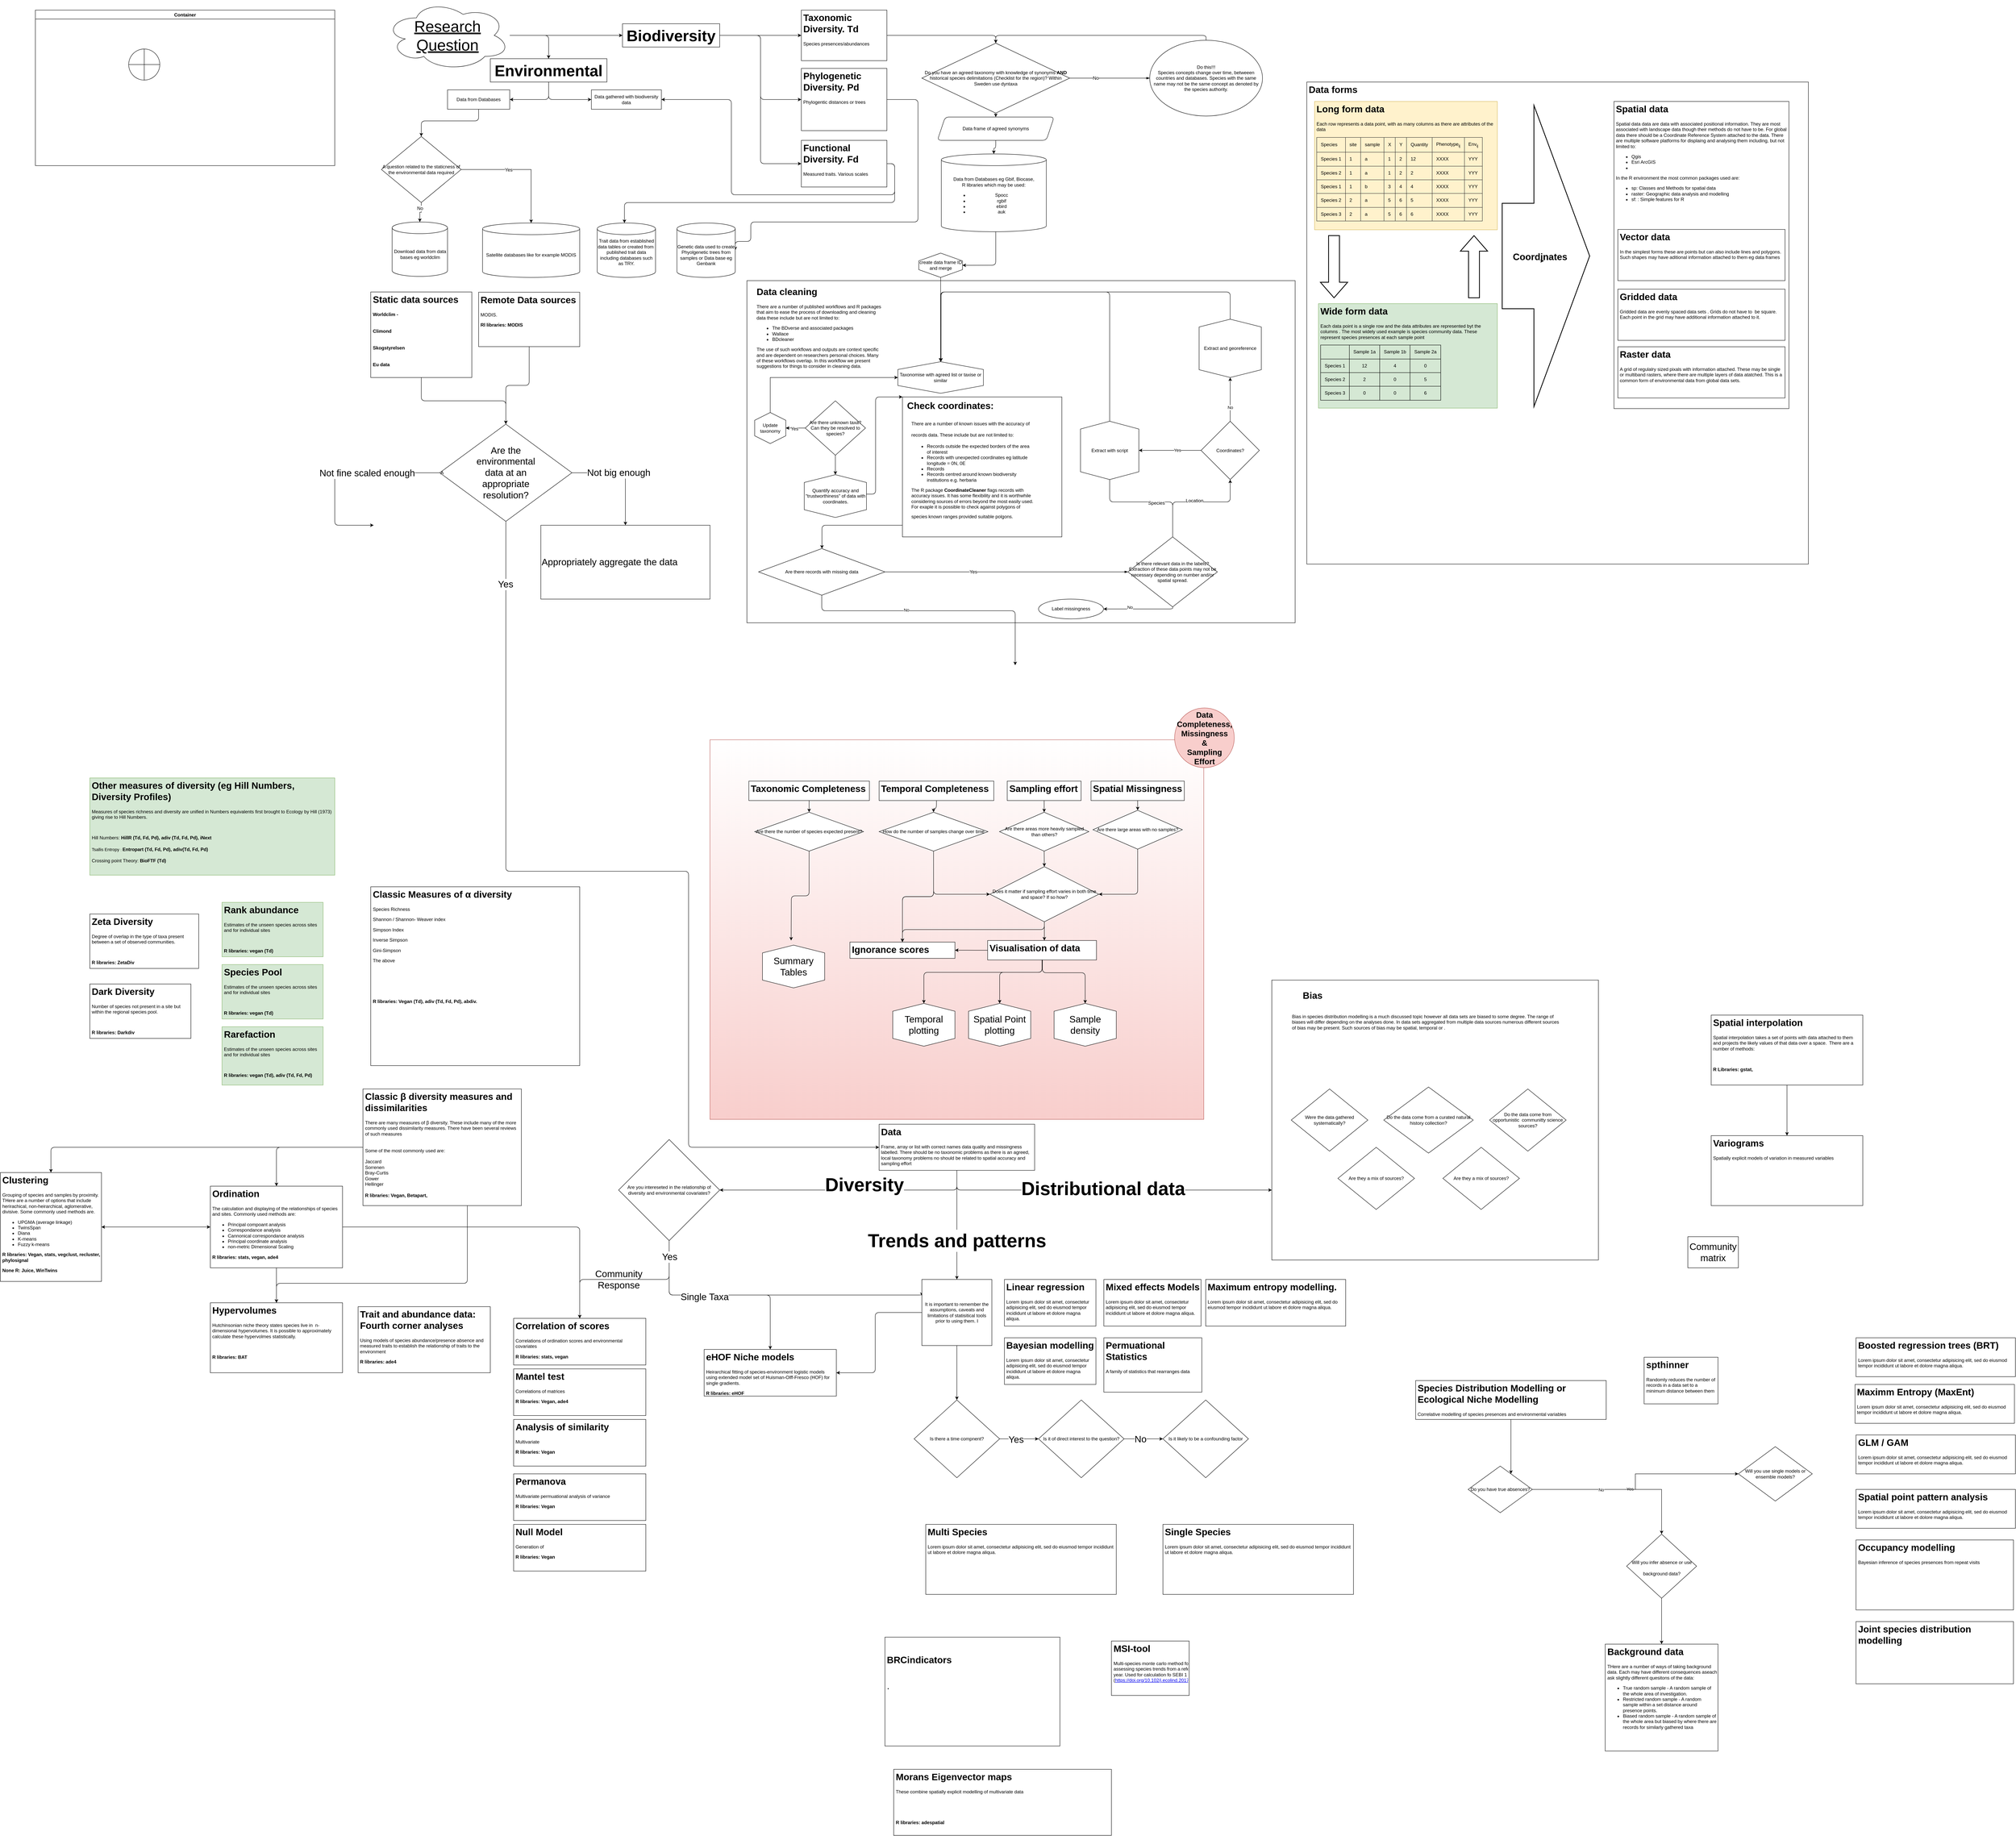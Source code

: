 <mxfile version="13.9.7" type="github">
  <diagram id="C5RBs43oDa-KdzZeNtuy" name="Page-1">
    <mxGraphModel dx="7079" dy="2543" grid="1" gridSize="10" guides="1" tooltips="1" connect="1" arrows="1" fold="0" page="1" pageScale="1" pageWidth="2339" pageHeight="3300" math="0" shadow="0">
      <root>
        <mxCell id="WIyWlLk6GJQsqaUBKTNV-0" />
        <mxCell id="WIyWlLk6GJQsqaUBKTNV-1" parent="WIyWlLk6GJQsqaUBKTNV-0" />
        <mxCell id="tuh5aDSik6XdOIlovmnU-0" style="edgeStyle=orthogonalEdgeStyle;rounded=1;orthogonalLoop=1;jettySize=auto;html=1;entryX=0;entryY=0.25;entryDx=0;entryDy=0;" parent="WIyWlLk6GJQsqaUBKTNV-1" source="K3oOLh2pZVhGYxKfuLFw-51" target="nuO9TFtqxaYfnLADoFkb-13" edge="1">
          <mxGeometry relative="1" as="geometry">
            <Array as="points">
              <mxPoint x="770" y="3330" />
              <mxPoint x="1420" y="3330" />
            </Array>
          </mxGeometry>
        </mxCell>
        <mxCell id="i0vj7bkVoeIxhTv1__Wb-28" value="" style="group;labelBackgroundColor=none;fillColor=#f8cecc;strokeColor=#b85450;gradientColor=#ffffff;gradientDirection=north;" parent="WIyWlLk6GJQsqaUBKTNV-1" vertex="1" connectable="0">
          <mxGeometry x="875" y="1901.84" width="1270" height="976.32" as="geometry" />
        </mxCell>
        <mxCell id="0EG8Ja6DzPZJZKJsx15a-2" value="" style="group;collapsible=1;" parent="WIyWlLk6GJQsqaUBKTNV-1" vertex="1" connectable="0">
          <mxGeometry x="970" y="720.86" width="1410" height="880.0" as="geometry">
            <mxRectangle x="970" y="720.86" width="50" height="40" as="alternateBounds" />
          </mxGeometry>
        </mxCell>
        <mxCell id="aXcIpb9wPaynXJKiq8YG-6" value="" style="rounded=0;whiteSpace=wrap;html=1;" parent="0EG8Ja6DzPZJZKJsx15a-2" vertex="1">
          <mxGeometry width="1410" height="880" as="geometry" />
        </mxCell>
        <mxCell id="aXcIpb9wPaynXJKiq8YG-22" value="&lt;h1&gt;Data cleaning&lt;br&gt;&lt;/h1&gt;&lt;p&gt;There are a number of published workflows and R packages that aim to ease the process of downloading and cleaning data these include but are not limited to: &lt;br&gt;&lt;/p&gt;&lt;ul&gt;&lt;li&gt;The BDverse and associated packages&lt;br&gt;&lt;/li&gt;&lt;li&gt;Wallace&lt;/li&gt;&lt;li&gt;BDcleaner&lt;/li&gt;&lt;/ul&gt;&lt;div&gt;The use of such workflows and outputs are context specific and are dependent on researchers personal choices. Many of these workflows overlap. In this workflow we present suggestions for things to consider in cleaning data.&lt;br&gt;&lt;/div&gt;&lt;div&gt;&lt;br&gt;&lt;/div&gt;&lt;br&gt;&lt;p&gt;&lt;br&gt;&lt;/p&gt;" style="text;html=1;strokeColor=none;fillColor=none;spacing=5;spacingTop=-20;whiteSpace=wrap;overflow=hidden;rounded=0;" parent="0EG8Ja6DzPZJZKJsx15a-2" vertex="1">
          <mxGeometry x="20" y="9.14" width="332" height="230" as="geometry" />
        </mxCell>
        <mxCell id="K3oOLh2pZVhGYxKfuLFw-12" value="&lt;h1&gt;Data forms&lt;br&gt;&lt;/h1&gt;&lt;p&gt;&lt;br&gt;&lt;/p&gt;" style="text;html=1;spacing=5;spacingTop=-20;whiteSpace=wrap;overflow=hidden;rounded=0;fillColor=#ffffff;strokeColor=#000000;" parent="WIyWlLk6GJQsqaUBKTNV-1" vertex="1">
          <mxGeometry x="2410" y="210" width="1290" height="1240" as="geometry" />
        </mxCell>
        <mxCell id="w-YvjRMWvmcFSU0H_ef8-57" value="" style="group" parent="WIyWlLk6GJQsqaUBKTNV-1" vertex="1" connectable="0">
          <mxGeometry x="1370" y="1020" width="410" height="360" as="geometry" />
        </mxCell>
        <mxCell id="w-YvjRMWvmcFSU0H_ef8-54" value="" style="rounded=0;whiteSpace=wrap;html=1;strokeColor=#000000;fillColor=#ffffff;fontSize=24;" parent="w-YvjRMWvmcFSU0H_ef8-57" vertex="1">
          <mxGeometry width="410.0" height="360" as="geometry" />
        </mxCell>
        <mxCell id="w-YvjRMWvmcFSU0H_ef8-55" value="&lt;b&gt;Check coordinates:&lt;/b&gt;" style="text;html=1;strokeColor=none;fillColor=none;align=left;verticalAlign=middle;whiteSpace=wrap;rounded=0;fontSize=24;" parent="w-YvjRMWvmcFSU0H_ef8-57" vertex="1">
          <mxGeometry x="10.25" y="11.25" width="317.75" height="22.5" as="geometry" />
        </mxCell>
        <mxCell id="w-YvjRMWvmcFSU0H_ef8-56" value="&lt;font style=&quot;font-size: 12px&quot;&gt;There are a number of known issues with the accuracy of records data. These include but are not limited to:&lt;/font&gt;&lt;br&gt;&lt;ul style=&quot;font-size: 12px&quot;&gt;&lt;li&gt;Records outside the expected borders of the area of interest&lt;br&gt;&lt;/li&gt;&lt;li&gt;Records with unexpected coordinates eg latitude longitude = 0N, 0E&lt;/li&gt;&lt;li&gt;Records&lt;br&gt;&lt;/li&gt;&lt;li&gt;Records centred around known biodiversity institutions e.g. herbaria&lt;br&gt;&lt;/li&gt;&lt;/ul&gt;&lt;div style=&quot;font-size: 12px&quot;&gt;The R package &lt;b&gt;CoordinateCleaner &lt;/b&gt;flags records with accuracy issues. It has some flexibility and it is worthwhile considering sources of errors beyond the most easily used. For exaple it is possible to check against polygons of species known ranges provided suitable polgons.&lt;font style=&quot;font-size: 23px&quot;&gt;&lt;br&gt;&lt;/font&gt;&lt;/div&gt;" style="text;html=1;strokeColor=none;fillColor=none;align=left;verticalAlign=middle;whiteSpace=wrap;rounded=0;fontSize=24;" parent="w-YvjRMWvmcFSU0H_ef8-57" vertex="1">
          <mxGeometry x="20.5" y="78.75" width="317.75" height="210.938" as="geometry" />
        </mxCell>
        <mxCell id="i0vj7bkVoeIxhTv1__Wb-99" style="edgeStyle=orthogonalEdgeStyle;rounded=1;orthogonalLoop=1;jettySize=auto;html=1;entryX=0.5;entryY=0;entryDx=0;entryDy=0;fontSize=12;" parent="WIyWlLk6GJQsqaUBKTNV-1" source="iHcdqhV0YViVewFqACI8-0" target="aXcIpb9wPaynXJKiq8YG-51" edge="1">
          <mxGeometry relative="1" as="geometry">
            <Array as="points">
              <mxPoint x="1610" y="681" />
            </Array>
          </mxGeometry>
        </mxCell>
        <mxCell id="iHcdqhV0YViVewFqACI8-0" value="&lt;div&gt;Data from Databases eg Gbif, Biocase,&lt;/div&gt;&lt;div&gt;R libraries which may be used:&lt;/div&gt;&lt;div&gt;&lt;ul&gt;&lt;li&gt;Spocc&lt;/li&gt;&lt;li&gt;rgbif&lt;/li&gt;&lt;li&gt;ebird&lt;/li&gt;&lt;li&gt;auk&lt;br&gt;&lt;/li&gt;&lt;/ul&gt;&lt;/div&gt;" style="shape=cylinder3;whiteSpace=wrap;html=1;boundedLbl=1;backgroundOutline=1;size=15;" parent="WIyWlLk6GJQsqaUBKTNV-1" vertex="1">
          <mxGeometry x="1470" y="395" width="270" height="200" as="geometry" />
        </mxCell>
        <mxCell id="iHcdqhV0YViVewFqACI8-129" style="edgeStyle=orthogonalEdgeStyle;rounded=1;jumpStyle=arc;orthogonalLoop=1;jettySize=auto;html=1;endArrow=blockThin;endFill=1;fontSize=12;" parent="WIyWlLk6GJQsqaUBKTNV-1" source="iHcdqhV0YViVewFqACI8-14" target="iHcdqhV0YViVewFqACI8-20" edge="1">
          <mxGeometry relative="1" as="geometry" />
        </mxCell>
        <mxCell id="iHcdqhV0YViVewFqACI8-157" value="No" style="edgeLabel;html=1;align=center;verticalAlign=middle;resizable=0;points=[];fontSize=12;" parent="iHcdqhV0YViVewFqACI8-129" vertex="1" connectable="0">
          <mxGeometry x="-0.353" relative="1" as="geometry">
            <mxPoint as="offset" />
          </mxGeometry>
        </mxCell>
        <mxCell id="i0vj7bkVoeIxhTv1__Wb-76" style="edgeStyle=orthogonalEdgeStyle;rounded=1;orthogonalLoop=1;jettySize=auto;html=1;fontSize=12;" parent="WIyWlLk6GJQsqaUBKTNV-1" source="iHcdqhV0YViVewFqACI8-14" target="i0vj7bkVoeIxhTv1__Wb-69" edge="1">
          <mxGeometry relative="1" as="geometry" />
        </mxCell>
        <mxCell id="iHcdqhV0YViVewFqACI8-14" value="Do you have an agreed taxonomy with knowledge of synonyms &lt;b&gt;AND&lt;/b&gt; historical species delimitations (Checklist for the region)? Within Sweden use dyntaxa" style="rhombus;whiteSpace=wrap;html=1;" parent="WIyWlLk6GJQsqaUBKTNV-1" vertex="1">
          <mxGeometry x="1420" y="110" width="380" height="180" as="geometry" />
        </mxCell>
        <mxCell id="i0vj7bkVoeIxhTv1__Wb-97" style="edgeStyle=orthogonalEdgeStyle;rounded=1;orthogonalLoop=1;jettySize=auto;html=1;entryX=0.5;entryY=0;entryDx=0;entryDy=0;fontSize=12;" parent="WIyWlLk6GJQsqaUBKTNV-1" source="iHcdqhV0YViVewFqACI8-20" target="iHcdqhV0YViVewFqACI8-14" edge="1">
          <mxGeometry relative="1" as="geometry">
            <Array as="points">
              <mxPoint x="2151" y="90" />
              <mxPoint x="1610" y="90" />
            </Array>
          </mxGeometry>
        </mxCell>
        <mxCell id="iHcdqhV0YViVewFqACI8-20" value="&lt;div&gt;Do this!!!&lt;/div&gt;Species concepts change over time, betweeen countries and databases. Species with the same name may not be the same concept as denoted by the species authority. " style="ellipse;whiteSpace=wrap;html=1;" parent="WIyWlLk6GJQsqaUBKTNV-1" vertex="1">
          <mxGeometry x="2006.0" y="102.5" width="290" height="195" as="geometry" />
        </mxCell>
        <mxCell id="iHcdqhV0YViVewFqACI8-177" style="edgeStyle=orthogonalEdgeStyle;rounded=1;jumpStyle=arc;orthogonalLoop=1;jettySize=auto;html=1;endArrow=blockThin;endFill=1;fontSize=12;" parent="WIyWlLk6GJQsqaUBKTNV-1" source="iHcdqhV0YViVewFqACI8-45" target="iHcdqhV0YViVewFqACI8-173" edge="1">
          <mxGeometry relative="1" as="geometry" />
        </mxCell>
        <mxCell id="iHcdqhV0YViVewFqACI8-178" value="Yes" style="edgeLabel;html=1;align=center;verticalAlign=middle;resizable=0;points=[];fontSize=12;" parent="iHcdqhV0YViVewFqACI8-177" vertex="1" connectable="0">
          <mxGeometry x="-0.273" relative="1" as="geometry">
            <mxPoint as="offset" />
          </mxGeometry>
        </mxCell>
        <mxCell id="aXcIpb9wPaynXJKiq8YG-42" style="edgeStyle=orthogonalEdgeStyle;rounded=1;orthogonalLoop=1;jettySize=auto;html=1;entryX=0.5;entryY=0;entryDx=0;entryDy=0;" parent="WIyWlLk6GJQsqaUBKTNV-1" source="iHcdqhV0YViVewFqACI8-45" edge="1">
          <mxGeometry relative="1" as="geometry">
            <mxPoint x="1660" y="1710" as="targetPoint" />
            <Array as="points">
              <mxPoint x="1163" y="1570" />
              <mxPoint x="1660" y="1570" />
            </Array>
          </mxGeometry>
        </mxCell>
        <mxCell id="aXcIpb9wPaynXJKiq8YG-45" value="No" style="edgeLabel;html=1;align=center;verticalAlign=middle;resizable=0;points=[];" parent="aXcIpb9wPaynXJKiq8YG-42" vertex="1" connectable="0">
          <mxGeometry x="-0.242" y="2" relative="1" as="geometry">
            <mxPoint as="offset" />
          </mxGeometry>
        </mxCell>
        <mxCell id="iHcdqhV0YViVewFqACI8-45" value="Are there records with missing data " style="rhombus;whiteSpace=wrap;html=1;fontSize=12;" parent="WIyWlLk6GJQsqaUBKTNV-1" vertex="1">
          <mxGeometry x="1000" y="1410" width="325" height="120" as="geometry" />
        </mxCell>
        <mxCell id="i0vj7bkVoeIxhTv1__Wb-105" style="edgeStyle=orthogonalEdgeStyle;rounded=1;orthogonalLoop=1;jettySize=auto;html=1;entryX=-0.005;entryY=0.495;entryDx=0;entryDy=0;fontSize=12;entryPerimeter=0;" parent="WIyWlLk6GJQsqaUBKTNV-1" source="iHcdqhV0YViVewFqACI8-139" target="i0vj7bkVoeIxhTv1__Wb-87" edge="1">
          <mxGeometry relative="1" as="geometry">
            <Array as="points">
              <mxPoint x="2213" y="750" />
              <mxPoint x="1469" y="750" />
            </Array>
          </mxGeometry>
        </mxCell>
        <mxCell id="iHcdqhV0YViVewFqACI8-139" value="Extract and georeference" style="shape=hexagon;perimeter=hexagonPerimeter2;whiteSpace=wrap;html=1;fixedSize=1;rotation=0;direction=south;" parent="WIyWlLk6GJQsqaUBKTNV-1" vertex="1">
          <mxGeometry x="2133" y="820" width="160" height="150" as="geometry" />
        </mxCell>
        <mxCell id="i0vj7bkVoeIxhTv1__Wb-104" style="edgeStyle=orthogonalEdgeStyle;rounded=1;orthogonalLoop=1;jettySize=auto;html=1;entryX=0;entryY=0.5;entryDx=0;entryDy=0;fontSize=12;exitX=0;exitY=0.5;exitDx=0;exitDy=0;" parent="WIyWlLk6GJQsqaUBKTNV-1" source="iHcdqhV0YViVewFqACI8-140" target="i0vj7bkVoeIxhTv1__Wb-87" edge="1">
          <mxGeometry relative="1" as="geometry">
            <mxPoint x="1852" y="1050.07" as="sourcePoint" />
            <Array as="points">
              <mxPoint x="1903" y="750" />
              <mxPoint x="1468" y="750" />
            </Array>
          </mxGeometry>
        </mxCell>
        <mxCell id="iHcdqhV0YViVewFqACI8-140" value="Extract with script" style="shape=hexagon;perimeter=hexagonPerimeter2;whiteSpace=wrap;html=1;fixedSize=1;fontSize=12;rotation=0;direction=south;" parent="WIyWlLk6GJQsqaUBKTNV-1" vertex="1">
          <mxGeometry x="1828" y="1082.5" width="150" height="150" as="geometry" />
        </mxCell>
        <mxCell id="aXcIpb9wPaynXJKiq8YG-0" style="edgeStyle=orthogonalEdgeStyle;rounded=1;orthogonalLoop=1;jettySize=auto;html=1;entryX=1;entryY=0.5;entryDx=0;entryDy=0;exitX=0.5;exitY=1;exitDx=0;exitDy=0;" parent="WIyWlLk6GJQsqaUBKTNV-1" source="iHcdqhV0YViVewFqACI8-173" target="iHcdqhV0YViVewFqACI8-179" edge="1">
          <mxGeometry relative="1" as="geometry">
            <mxPoint x="1880" y="1580" as="targetPoint" />
            <Array as="points">
              <mxPoint x="2065" y="1565" />
            </Array>
          </mxGeometry>
        </mxCell>
        <mxCell id="aXcIpb9wPaynXJKiq8YG-48" value="No" style="edgeLabel;html=1;align=center;verticalAlign=middle;resizable=0;points=[];" parent="aXcIpb9wPaynXJKiq8YG-0" vertex="1" connectable="0">
          <mxGeometry x="0.26" y="-5" relative="1" as="geometry">
            <mxPoint as="offset" />
          </mxGeometry>
        </mxCell>
        <mxCell id="w-YvjRMWvmcFSU0H_ef8-48" style="edgeStyle=orthogonalEdgeStyle;rounded=1;orthogonalLoop=1;jettySize=auto;html=1;entryX=1;entryY=0.5;entryDx=0;entryDy=0;startArrow=none;startFill=0;endArrow=none;endFill=0;fontSize=24;" parent="WIyWlLk6GJQsqaUBKTNV-1" source="iHcdqhV0YViVewFqACI8-173" target="iHcdqhV0YViVewFqACI8-140" edge="1">
          <mxGeometry relative="1" as="geometry">
            <Array as="points">
              <mxPoint x="2065" y="1290" />
              <mxPoint x="1903" y="1290" />
            </Array>
          </mxGeometry>
        </mxCell>
        <mxCell id="w-YvjRMWvmcFSU0H_ef8-49" value="&lt;font style=&quot;font-size: 12px&quot;&gt;Species&lt;/font&gt;" style="edgeLabel;html=1;align=center;verticalAlign=middle;resizable=0;points=[];fontSize=24;" parent="w-YvjRMWvmcFSU0H_ef8-48" vertex="1" connectable="0">
          <mxGeometry x="-0.147" y="-1" relative="1" as="geometry">
            <mxPoint as="offset" />
          </mxGeometry>
        </mxCell>
        <mxCell id="iHcdqhV0YViVewFqACI8-173" value="&lt;div&gt;Is there relevant data in the labels?&lt;/div&gt;&lt;div&gt;Extraction of these data points may not be necessary depending on number and/or spatial spread. &lt;br&gt;&lt;/div&gt;" style="rhombus;whiteSpace=wrap;html=1;fontSize=12;" parent="WIyWlLk6GJQsqaUBKTNV-1" vertex="1">
          <mxGeometry x="1950" y="1380" width="230" height="180" as="geometry" />
        </mxCell>
        <mxCell id="aXcIpb9wPaynXJKiq8YG-33" style="edgeStyle=orthogonalEdgeStyle;rounded=1;orthogonalLoop=1;jettySize=auto;html=1;entryX=1;entryY=0.5;entryDx=0;entryDy=0;exitX=0.5;exitY=0;exitDx=0;exitDy=0;" parent="WIyWlLk6GJQsqaUBKTNV-1" source="aXcIpb9wPaynXJKiq8YG-29" target="iHcdqhV0YViVewFqACI8-139" edge="1">
          <mxGeometry relative="1" as="geometry">
            <Array as="points">
              <mxPoint x="2213" y="1010" />
              <mxPoint x="2213" y="1010" />
            </Array>
          </mxGeometry>
        </mxCell>
        <mxCell id="PL2IbDTsPNTnv49MF6vK-0" value="No" style="edgeLabel;html=1;align=center;verticalAlign=middle;resizable=0;points=[];" parent="aXcIpb9wPaynXJKiq8YG-33" vertex="1" connectable="0">
          <mxGeometry x="-0.365" relative="1" as="geometry">
            <mxPoint as="offset" />
          </mxGeometry>
        </mxCell>
        <mxCell id="aXcIpb9wPaynXJKiq8YG-34" style="edgeStyle=orthogonalEdgeStyle;rounded=1;orthogonalLoop=1;jettySize=auto;html=1;entryX=0.5;entryY=0;entryDx=0;entryDy=0;" parent="WIyWlLk6GJQsqaUBKTNV-1" source="aXcIpb9wPaynXJKiq8YG-29" target="iHcdqhV0YViVewFqACI8-140" edge="1">
          <mxGeometry relative="1" as="geometry" />
        </mxCell>
        <mxCell id="aXcIpb9wPaynXJKiq8YG-35" value="Yes" style="edgeLabel;html=1;align=center;verticalAlign=middle;resizable=0;points=[];" parent="aXcIpb9wPaynXJKiq8YG-34" vertex="1" connectable="0">
          <mxGeometry x="-0.238" y="-1" relative="1" as="geometry">
            <mxPoint as="offset" />
          </mxGeometry>
        </mxCell>
        <mxCell id="aXcIpb9wPaynXJKiq8YG-29" value="Coordinates?" style="rhombus;whiteSpace=wrap;html=1;" parent="WIyWlLk6GJQsqaUBKTNV-1" vertex="1">
          <mxGeometry x="2138" y="1082.5" width="150" height="150" as="geometry" />
        </mxCell>
        <mxCell id="aXcIpb9wPaynXJKiq8YG-30" value="" style="endArrow=classic;html=1;edgeStyle=orthogonalEdgeStyle;entryX=0.5;entryY=1;entryDx=0;entryDy=0;exitX=0.5;exitY=0;exitDx=0;exitDy=0;" parent="WIyWlLk6GJQsqaUBKTNV-1" source="iHcdqhV0YViVewFqACI8-173" target="aXcIpb9wPaynXJKiq8YG-29" edge="1">
          <mxGeometry width="50" height="50" relative="1" as="geometry">
            <mxPoint x="2388" y="1652.5" as="sourcePoint" />
            <mxPoint x="2438" y="1602.5" as="targetPoint" />
            <Array as="points">
              <mxPoint x="2065" y="1290" />
              <mxPoint x="2213" y="1290" />
            </Array>
          </mxGeometry>
        </mxCell>
        <mxCell id="aXcIpb9wPaynXJKiq8YG-31" value="&lt;font style=&quot;font-size: 12px&quot;&gt;Location&lt;br&gt;&lt;/font&gt;" style="edgeLabel;html=1;align=center;verticalAlign=middle;resizable=0;points=[];" parent="aXcIpb9wPaynXJKiq8YG-30" vertex="1" connectable="0">
          <mxGeometry x="0.176" y="4" relative="1" as="geometry">
            <mxPoint x="-28" y="1" as="offset" />
          </mxGeometry>
        </mxCell>
        <mxCell id="0EG8Ja6DzPZJZKJsx15a-3" style="edgeStyle=orthogonalEdgeStyle;rounded=0;orthogonalLoop=1;jettySize=auto;html=1;entryX=0.007;entryY=0.5;entryDx=0;entryDy=0;entryPerimeter=0;" parent="WIyWlLk6GJQsqaUBKTNV-1" source="aXcIpb9wPaynXJKiq8YG-51" target="i0vj7bkVoeIxhTv1__Wb-87" edge="1">
          <mxGeometry relative="1" as="geometry" />
        </mxCell>
        <mxCell id="aXcIpb9wPaynXJKiq8YG-51" value="create data frame ID and merge" style="shape=hexagon;perimeter=hexagonPerimeter2;whiteSpace=wrap;html=1;fixedSize=1;direction=south;" parent="WIyWlLk6GJQsqaUBKTNV-1" vertex="1">
          <mxGeometry x="1412" y="650.07" width="112.5" height="62.5" as="geometry" />
        </mxCell>
        <mxCell id="kHVZ-IwuB8bhGgUG1t6H-6" style="edgeStyle=orthogonalEdgeStyle;rounded=1;orthogonalLoop=1;jettySize=auto;html=1;entryX=0.5;entryY=0;entryDx=0;entryDy=0;" parent="WIyWlLk6GJQsqaUBKTNV-1" source="i0vj7bkVoeIxhTv1__Wb-21" target="kHVZ-IwuB8bhGgUG1t6H-5" edge="1">
          <mxGeometry relative="1" as="geometry">
            <mxPoint x="470" y="110" as="targetPoint" />
            <Array as="points">
              <mxPoint x="460" y="90" />
            </Array>
          </mxGeometry>
        </mxCell>
        <mxCell id="i0vj7bkVoeIxhTv1__Wb-21" value="&lt;u&gt;Research Question&lt;/u&gt;" style="ellipse;shape=cloud;whiteSpace=wrap;html=1;strokeColor=#000000;fillColor=#ffffff;gradientColor=none;fontSize=40;" parent="WIyWlLk6GJQsqaUBKTNV-1" vertex="1">
          <mxGeometry x="40" width="320" height="180" as="geometry" />
        </mxCell>
        <mxCell id="i0vj7bkVoeIxhTv1__Wb-34" style="edgeStyle=orthogonalEdgeStyle;rounded=1;orthogonalLoop=1;jettySize=auto;html=1;fontSize=40;entryX=0;entryY=0.5;entryDx=0;entryDy=0;" parent="WIyWlLk6GJQsqaUBKTNV-1" source="i0vj7bkVoeIxhTv1__Wb-79" target="K3oOLh2pZVhGYxKfuLFw-26" edge="1">
          <mxGeometry relative="1" as="geometry">
            <mxPoint x="1080" y="90" as="targetPoint" />
          </mxGeometry>
        </mxCell>
        <mxCell id="i0vj7bkVoeIxhTv1__Wb-48" style="edgeStyle=orthogonalEdgeStyle;rounded=0;orthogonalLoop=1;jettySize=auto;html=1;entryX=0.5;entryY=0;entryDx=0;entryDy=0;entryPerimeter=0;fontSize=12;" parent="WIyWlLk6GJQsqaUBKTNV-1" source="i0vj7bkVoeIxhTv1__Wb-45" target="i0vj7bkVoeIxhTv1__Wb-46" edge="1">
          <mxGeometry relative="1" as="geometry" />
        </mxCell>
        <mxCell id="i0vj7bkVoeIxhTv1__Wb-50" value="Yes" style="edgeLabel;html=1;align=center;verticalAlign=middle;resizable=0;points=[];fontSize=12;" parent="i0vj7bkVoeIxhTv1__Wb-48" vertex="1" connectable="0">
          <mxGeometry x="-0.231" y="-1" relative="1" as="geometry">
            <mxPoint as="offset" />
          </mxGeometry>
        </mxCell>
        <mxCell id="i0vj7bkVoeIxhTv1__Wb-54" style="edgeStyle=orthogonalEdgeStyle;rounded=0;orthogonalLoop=1;jettySize=auto;html=1;entryX=0.5;entryY=0;entryDx=0;entryDy=0;entryPerimeter=0;fontSize=12;" parent="WIyWlLk6GJQsqaUBKTNV-1" source="i0vj7bkVoeIxhTv1__Wb-45" target="i0vj7bkVoeIxhTv1__Wb-53" edge="1">
          <mxGeometry relative="1" as="geometry" />
        </mxCell>
        <mxCell id="i0vj7bkVoeIxhTv1__Wb-58" value="No" style="edgeLabel;html=1;align=center;verticalAlign=middle;resizable=0;points=[];fontSize=12;" parent="i0vj7bkVoeIxhTv1__Wb-54" vertex="1" connectable="0">
          <mxGeometry x="-0.46" y="-4" relative="1" as="geometry">
            <mxPoint as="offset" />
          </mxGeometry>
        </mxCell>
        <mxCell id="i0vj7bkVoeIxhTv1__Wb-45" value="A question related to the staticness of the environmental data required" style="rhombus;whiteSpace=wrap;html=1;labelBackgroundColor=none;strokeColor=#000000;fillColor=#ffffff;gradientColor=none;fontSize=12;" parent="WIyWlLk6GJQsqaUBKTNV-1" vertex="1">
          <mxGeometry x="30" y="350" width="205" height="170" as="geometry" />
        </mxCell>
        <mxCell id="i0vj7bkVoeIxhTv1__Wb-46" value="Satellite databases like for example MODIS" style="shape=cylinder3;whiteSpace=wrap;html=1;boundedLbl=1;backgroundOutline=1;size=15;labelBackgroundColor=none;strokeColor=#000000;fillColor=#ffffff;gradientColor=none;fontSize=12;" parent="WIyWlLk6GJQsqaUBKTNV-1" vertex="1">
          <mxGeometry x="290" y="572.57" width="250" height="140" as="geometry" />
        </mxCell>
        <mxCell id="i0vj7bkVoeIxhTv1__Wb-53" value="Download data from data bases eg worldclim" style="shape=cylinder3;whiteSpace=wrap;html=1;boundedLbl=1;backgroundOutline=1;size=15;labelBackgroundColor=none;strokeColor=#000000;fillColor=#ffffff;gradientColor=none;fontSize=12;" parent="WIyWlLk6GJQsqaUBKTNV-1" vertex="1">
          <mxGeometry x="57.5" y="570" width="142.5" height="140" as="geometry" />
        </mxCell>
        <mxCell id="i0vj7bkVoeIxhTv1__Wb-96" style="edgeStyle=orthogonalEdgeStyle;rounded=1;orthogonalLoop=1;jettySize=auto;html=1;fontSize=12;entryX=0.5;entryY=0;entryDx=0;entryDy=0;entryPerimeter=0;" parent="WIyWlLk6GJQsqaUBKTNV-1" source="i0vj7bkVoeIxhTv1__Wb-69" target="iHcdqhV0YViVewFqACI8-0" edge="1">
          <mxGeometry relative="1" as="geometry">
            <mxPoint x="1610.059" y="395.035" as="targetPoint" />
          </mxGeometry>
        </mxCell>
        <mxCell id="i0vj7bkVoeIxhTv1__Wb-69" value="Data frame of agreed synonyms" style="shape=parallelogram;perimeter=parallelogramPerimeter;whiteSpace=wrap;html=1;fixedSize=1;labelBackgroundColor=none;strokeColor=#000000;fillColor=#ffffff;gradientColor=#ffffff;fontSize=12;rounded=1;" parent="WIyWlLk6GJQsqaUBKTNV-1" vertex="1">
          <mxGeometry x="1460" y="300" width="300" height="60" as="geometry" />
        </mxCell>
        <mxCell id="i0vj7bkVoeIxhTv1__Wb-79" value="&lt;h1 style=&quot;font-size: 40px&quot;&gt;&lt;font style=&quot;font-size: 40px&quot;&gt;Biodiversity &lt;br&gt;&lt;/font&gt;&lt;/h1&gt;" style="rounded=0;whiteSpace=wrap;html=1;labelBackgroundColor=none;strokeColor=#000000;fillColor=#ffffff;gradientColor=#ffffff;fontSize=12;" parent="WIyWlLk6GJQsqaUBKTNV-1" vertex="1">
          <mxGeometry x="650" y="60" width="250" height="60" as="geometry" />
        </mxCell>
        <mxCell id="i0vj7bkVoeIxhTv1__Wb-80" style="edgeStyle=orthogonalEdgeStyle;rounded=0;orthogonalLoop=1;jettySize=auto;html=1;entryX=0;entryY=0.5;entryDx=0;entryDy=0;fontSize=40;" parent="WIyWlLk6GJQsqaUBKTNV-1" source="i0vj7bkVoeIxhTv1__Wb-21" target="i0vj7bkVoeIxhTv1__Wb-79" edge="1">
          <mxGeometry relative="1" as="geometry">
            <mxPoint x="600" y="90" as="sourcePoint" />
            <mxPoint x="1790" y="110" as="targetPoint" />
          </mxGeometry>
        </mxCell>
        <mxCell id="i0vj7bkVoeIxhTv1__Wb-87" value="Taxonomise with agreed list or taxise or similar" style="shape=hexagon;perimeter=hexagonPerimeter2;whiteSpace=wrap;html=1;fixedSize=1;rounded=0;labelBackgroundColor=none;strokeColor=#000000;fillColor=#ffffff;gradientColor=#ffffff;fontSize=12;direction=south;" parent="WIyWlLk6GJQsqaUBKTNV-1" vertex="1">
          <mxGeometry x="1358.25" y="929.4" width="220" height="81.21" as="geometry" />
        </mxCell>
        <mxCell id="i0vj7bkVoeIxhTv1__Wb-94" style="edgeStyle=orthogonalEdgeStyle;rounded=1;orthogonalLoop=1;jettySize=auto;html=1;entryX=0.5;entryY=0;entryDx=0;entryDy=0;fontSize=12;" parent="WIyWlLk6GJQsqaUBKTNV-1" source="i0vj7bkVoeIxhTv1__Wb-88" target="i0vj7bkVoeIxhTv1__Wb-92" edge="1">
          <mxGeometry relative="1" as="geometry" />
        </mxCell>
        <mxCell id="i0vj7bkVoeIxhTv1__Wb-95" value="Yes" style="edgeLabel;html=1;align=center;verticalAlign=middle;resizable=0;points=[];fontSize=12;" parent="i0vj7bkVoeIxhTv1__Wb-94" vertex="1" connectable="0">
          <mxGeometry x="0.145" y="2" relative="1" as="geometry">
            <mxPoint as="offset" />
          </mxGeometry>
        </mxCell>
        <mxCell id="i0vj7bkVoeIxhTv1__Wb-109" style="edgeStyle=orthogonalEdgeStyle;rounded=1;orthogonalLoop=1;jettySize=auto;html=1;fontSize=12;exitX=0.5;exitY=1;exitDx=0;exitDy=0;" parent="WIyWlLk6GJQsqaUBKTNV-1" source="i0vj7bkVoeIxhTv1__Wb-88" target="i0vj7bkVoeIxhTv1__Wb-106" edge="1">
          <mxGeometry relative="1" as="geometry" />
        </mxCell>
        <mxCell id="i0vj7bkVoeIxhTv1__Wb-88" value="Are there unknown taxa? Can they be resolved to species?" style="rhombus;whiteSpace=wrap;html=1;rounded=0;labelBackgroundColor=none;strokeColor=#000000;fillColor=#ffffff;gradientColor=#ffffff;fontSize=12;" parent="WIyWlLk6GJQsqaUBKTNV-1" vertex="1">
          <mxGeometry x="1120" y="1030" width="155" height="140" as="geometry" />
        </mxCell>
        <mxCell id="0EG8Ja6DzPZJZKJsx15a-1" style="edgeStyle=orthogonalEdgeStyle;rounded=0;orthogonalLoop=1;jettySize=auto;html=1;entryX=0.5;entryY=1;entryDx=0;entryDy=0;" parent="WIyWlLk6GJQsqaUBKTNV-1" source="i0vj7bkVoeIxhTv1__Wb-92" target="i0vj7bkVoeIxhTv1__Wb-87" edge="1">
          <mxGeometry relative="1" as="geometry">
            <Array as="points">
              <mxPoint x="1030" y="970" />
            </Array>
          </mxGeometry>
        </mxCell>
        <mxCell id="i0vj7bkVoeIxhTv1__Wb-92" value="Update taxonomy" style="shape=hexagon;perimeter=hexagonPerimeter2;whiteSpace=wrap;html=1;fixedSize=1;rounded=0;labelBackgroundColor=none;strokeColor=#000000;fillColor=#ffffff;gradientColor=#ffffff;fontSize=12;direction=south;" parent="WIyWlLk6GJQsqaUBKTNV-1" vertex="1">
          <mxGeometry x="990" y="1060" width="80" height="80" as="geometry" />
        </mxCell>
        <mxCell id="w-YvjRMWvmcFSU0H_ef8-53" style="edgeStyle=orthogonalEdgeStyle;rounded=1;orthogonalLoop=1;jettySize=auto;html=1;startArrow=none;startFill=0;endArrow=classic;endFill=1;fontSize=24;entryX=0;entryY=0;entryDx=0;entryDy=0;" parent="WIyWlLk6GJQsqaUBKTNV-1" source="i0vj7bkVoeIxhTv1__Wb-106" target="w-YvjRMWvmcFSU0H_ef8-54" edge="1">
          <mxGeometry relative="1" as="geometry">
            <mxPoint x="1360" y="1040" as="targetPoint" />
            <Array as="points">
              <mxPoint x="1197" y="1270" />
              <mxPoint x="1301" y="1270" />
              <mxPoint x="1301" y="1020" />
            </Array>
          </mxGeometry>
        </mxCell>
        <mxCell id="i0vj7bkVoeIxhTv1__Wb-106" value="&lt;div&gt;Quantify accuracy and &quot;trustworthiness&quot; of data with coordinates.&lt;/div&gt;" style="shape=hexagon;perimeter=hexagonPerimeter2;whiteSpace=wrap;html=1;fixedSize=1;rounded=0;labelBackgroundColor=none;strokeColor=#000000;fillColor=#ffffff;gradientColor=#ffffff;fontSize=12;direction=south;" parent="WIyWlLk6GJQsqaUBKTNV-1" vertex="1">
          <mxGeometry x="1117.5" y="1220" width="160" height="110" as="geometry" />
        </mxCell>
        <mxCell id="w-YvjRMWvmcFSU0H_ef8-7" value="" style="endArrow=classic;html=1;edgeStyle=orthogonalEdgeStyle;entryX=0.5;entryY=0;entryDx=0;entryDy=0;exitX=0.5;exitY=1;exitDx=0;exitDy=0;" parent="WIyWlLk6GJQsqaUBKTNV-1" source="w-YvjRMWvmcFSU0H_ef8-9" target="i0vj7bkVoeIxhTv1__Wb-45" edge="1">
          <mxGeometry width="50" height="50" relative="1" as="geometry">
            <mxPoint x="360" y="90" as="sourcePoint" />
            <mxPoint x="640" y="290" as="targetPoint" />
            <Array as="points">
              <mxPoint x="280" y="310" />
              <mxPoint x="133" y="310" />
            </Array>
          </mxGeometry>
        </mxCell>
        <mxCell id="w-YvjRMWvmcFSU0H_ef8-9" value="Data from Databases" style="text;html=1;align=center;verticalAlign=middle;whiteSpace=wrap;rounded=0;fontSize=12;fillColor=#ffffff;strokeColor=#000000;" parent="WIyWlLk6GJQsqaUBKTNV-1" vertex="1">
          <mxGeometry x="200" y="230" width="160" height="50" as="geometry" />
        </mxCell>
        <mxCell id="w-YvjRMWvmcFSU0H_ef8-13" value="Data gathered with biodiversity data" style="text;html=1;align=center;verticalAlign=middle;whiteSpace=wrap;rounded=0;fontSize=12;fillColor=#ffffff;strokeColor=#000000;" parent="WIyWlLk6GJQsqaUBKTNV-1" vertex="1">
          <mxGeometry x="570" y="230" width="180" height="50" as="geometry" />
        </mxCell>
        <mxCell id="kHVZ-IwuB8bhGgUG1t6H-18" style="edgeStyle=orthogonalEdgeStyle;rounded=1;orthogonalLoop=1;jettySize=auto;html=1;entryX=0.5;entryY=0;entryDx=0;entryDy=0;" parent="WIyWlLk6GJQsqaUBKTNV-1" source="w-YvjRMWvmcFSU0H_ef8-22" target="kHVZ-IwuB8bhGgUG1t6H-15" edge="1">
          <mxGeometry relative="1" as="geometry" />
        </mxCell>
        <mxCell id="kHVZ-IwuB8bhGgUG1t6H-19" style="edgeStyle=orthogonalEdgeStyle;rounded=1;orthogonalLoop=1;jettySize=auto;html=1;" parent="WIyWlLk6GJQsqaUBKTNV-1" source="w-YvjRMWvmcFSU0H_ef8-22" target="K3oOLh2pZVhGYxKfuLFw-56" edge="1">
          <mxGeometry relative="1" as="geometry" />
        </mxCell>
        <mxCell id="w-YvjRMWvmcFSU0H_ef8-22" value="&lt;h1&gt;Ordination&lt;br&gt;&lt;/h1&gt;&lt;p&gt;The calculation and displaying of the relationships of species and sites. Commonly used methods are:&lt;/p&gt;&lt;ul&gt;&lt;li&gt;Principal compoant analysis&lt;/li&gt;&lt;li&gt;Correspondance analysis&lt;/li&gt;&lt;li&gt;Cannonical correspondance analysis&lt;/li&gt;&lt;li&gt;Principal coordinate analysis&lt;/li&gt;&lt;li&gt;non-metric Dimensional Scaling&lt;/li&gt;&lt;/ul&gt;&lt;div&gt;&lt;b&gt;R libraries: stats, vegan, &lt;/b&gt;&lt;b&gt;ade4&lt;/b&gt;&lt;/div&gt;&lt;div&gt;&lt;b&gt;&lt;br&gt;&lt;/b&gt;&lt;/div&gt;" style="text;html=1;spacing=5;spacingTop=-20;whiteSpace=wrap;overflow=hidden;rounded=0;fillColor=#ffffff;strokeColor=#000000;" parent="WIyWlLk6GJQsqaUBKTNV-1" vertex="1">
          <mxGeometry x="-410" y="3050" width="340" height="210" as="geometry" />
        </mxCell>
        <mxCell id="kHVZ-IwuB8bhGgUG1t6H-20" style="edgeStyle=orthogonalEdgeStyle;rounded=1;orthogonalLoop=1;jettySize=auto;html=1;" parent="WIyWlLk6GJQsqaUBKTNV-1" source="w-YvjRMWvmcFSU0H_ef8-30" target="K3oOLh2pZVhGYxKfuLFw-56" edge="1">
          <mxGeometry relative="1" as="geometry">
            <Array as="points">
              <mxPoint x="251" y="3300" />
              <mxPoint x="-240" y="3300" />
            </Array>
          </mxGeometry>
        </mxCell>
        <mxCell id="kHVZ-IwuB8bhGgUG1t6H-28" style="edgeStyle=orthogonalEdgeStyle;rounded=1;orthogonalLoop=1;jettySize=auto;html=1;entryX=0.5;entryY=0;entryDx=0;entryDy=0;fontSize=24;" parent="WIyWlLk6GJQsqaUBKTNV-1" source="w-YvjRMWvmcFSU0H_ef8-30" target="w-YvjRMWvmcFSU0H_ef8-22" edge="1">
          <mxGeometry relative="1" as="geometry" />
        </mxCell>
        <mxCell id="tuh5aDSik6XdOIlovmnU-1" style="edgeStyle=orthogonalEdgeStyle;rounded=1;orthogonalLoop=1;jettySize=auto;html=1;entryX=0.5;entryY=0;entryDx=0;entryDy=0;" parent="WIyWlLk6GJQsqaUBKTNV-1" source="w-YvjRMWvmcFSU0H_ef8-30" target="kHVZ-IwuB8bhGgUG1t6H-33" edge="1">
          <mxGeometry relative="1" as="geometry" />
        </mxCell>
        <mxCell id="w-YvjRMWvmcFSU0H_ef8-30" value="&lt;h1&gt;Classic &lt;span&gt;β &lt;/span&gt;diversity measures and dissimilarities&lt;br&gt;&lt;/h1&gt;&lt;div&gt;There are many measures of &lt;span&gt;β diversity. These include many of the more commonly used dissimilarity measures. There have been several reviews of such measures&lt;/span&gt;&lt;/div&gt;&lt;div&gt;&lt;span&gt;&lt;br&gt;&lt;/span&gt;&lt;/div&gt;&lt;div&gt;&lt;span&gt;&lt;br&gt;&lt;/span&gt;&lt;/div&gt;&lt;div&gt;&lt;span&gt;Some of the most commonly used are:&lt;/span&gt;&lt;/div&gt;&lt;div&gt;&lt;span&gt;&lt;br&gt;&lt;/span&gt;&lt;/div&gt;&lt;div&gt;&lt;span&gt;Jaccard&lt;/span&gt;&lt;/div&gt;&lt;div&gt;&lt;span&gt;Sorrenen&lt;/span&gt;&lt;/div&gt;&lt;div&gt;&lt;span&gt;Bray-Curtis&lt;/span&gt;&lt;/div&gt;&lt;div&gt;&lt;span&gt;Gower&lt;/span&gt;&lt;/div&gt;&lt;div&gt;&lt;span&gt;Hellinger&lt;/span&gt;&lt;/div&gt;&lt;div&gt;&lt;br&gt;&lt;/div&gt;&lt;div&gt;&lt;b&gt;R libraries: Vegan, Betapart, &lt;/b&gt;&lt;br&gt;&lt;span&gt;&lt;/span&gt;&lt;/div&gt;&lt;div&gt;&lt;span&gt;&lt;/span&gt;&lt;/div&gt;" style="text;html=1;spacing=5;spacingTop=-20;whiteSpace=wrap;overflow=hidden;rounded=0;fillColor=#ffffff;strokeColor=#000000;" parent="WIyWlLk6GJQsqaUBKTNV-1" vertex="1">
          <mxGeometry x="-17.5" y="2800" width="407.5" height="300" as="geometry" />
        </mxCell>
        <mxCell id="K3oOLh2pZVhGYxKfuLFw-0" value="" style="edgeStyle=orthogonalEdgeStyle;rounded=0;orthogonalLoop=1;jettySize=auto;html=1;" parent="WIyWlLk6GJQsqaUBKTNV-1" source="w-YvjRMWvmcFSU0H_ef8-31" target="xw4S7eZGQW3ErX5LzovB-47" edge="1">
          <mxGeometry relative="1" as="geometry">
            <Array as="points">
              <mxPoint x="2910" y="3790" />
            </Array>
          </mxGeometry>
        </mxCell>
        <mxCell id="w-YvjRMWvmcFSU0H_ef8-31" value="&lt;h1&gt;Species Distribution Modelling or Ecological Niche Modelling&lt;br&gt;&lt;/h1&gt;Correlative modelling of species presences and environmental variables" style="text;html=1;spacing=5;spacingTop=-20;whiteSpace=wrap;overflow=hidden;rounded=0;fillColor=#ffffff;strokeColor=#000000;" parent="WIyWlLk6GJQsqaUBKTNV-1" vertex="1">
          <mxGeometry x="2690" y="3550" width="490" height="100" as="geometry" />
        </mxCell>
        <mxCell id="kHVZ-IwuB8bhGgUG1t6H-30" style="edgeStyle=orthogonalEdgeStyle;rounded=1;orthogonalLoop=1;jettySize=auto;html=1;entryX=1;entryY=0.5;entryDx=0;entryDy=0;fontSize=24;exitX=0;exitY=0.5;exitDx=0;exitDy=0;" parent="WIyWlLk6GJQsqaUBKTNV-1" source="nuO9TFtqxaYfnLADoFkb-13" target="K3oOLh2pZVhGYxKfuLFw-57" edge="1">
          <mxGeometry relative="1" as="geometry">
            <mxPoint x="1262" y="3380" as="sourcePoint" />
            <Array as="points">
              <mxPoint x="1300" y="3375" />
              <mxPoint x="1300" y="3530" />
            </Array>
          </mxGeometry>
        </mxCell>
        <mxCell id="w-YvjRMWvmcFSU0H_ef8-34" value="&lt;h1&gt;Single Species&lt;br&gt;&lt;/h1&gt;&lt;p&gt;Lorem ipsum dolor sit amet, consectetur adipisicing elit, sed do eiusmod tempor incididunt ut labore et dolore magna aliqua.&lt;/p&gt;" style="text;html=1;spacing=5;spacingTop=-20;whiteSpace=wrap;overflow=hidden;rounded=0;fillColor=#ffffff;strokeColor=#000000;" parent="WIyWlLk6GJQsqaUBKTNV-1" vertex="1">
          <mxGeometry x="2040" y="3920" width="490" height="180" as="geometry" />
        </mxCell>
        <mxCell id="w-YvjRMWvmcFSU0H_ef8-35" value="&lt;h1&gt;Multi Species&lt;br&gt;&lt;/h1&gt;&lt;p&gt;Lorem ipsum dolor sit amet, consectetur adipisicing elit, sed do eiusmod tempor incididunt ut labore et dolore magna aliqua.&lt;/p&gt;" style="text;html=1;spacing=5;spacingTop=-20;whiteSpace=wrap;overflow=hidden;rounded=0;fillColor=#ffffff;strokeColor=#000000;" parent="WIyWlLk6GJQsqaUBKTNV-1" vertex="1">
          <mxGeometry x="1430" y="3920" width="490" height="180" as="geometry" />
        </mxCell>
        <mxCell id="w-YvjRMWvmcFSU0H_ef8-36" value="&lt;h1&gt;Other measures of diversity (eg Hill Numbers, Diversity Profiles)&lt;br&gt;&lt;/h1&gt;&lt;p&gt;Measures of species richness and diversity are unified in Numbers equivalents first brought to Ecology by Hill (1973) giving rise to Hill Numbers. &lt;br&gt;&lt;/p&gt;&lt;p&gt;&lt;font style=&quot;font-size: 12px&quot;&gt;&lt;br&gt;&lt;/font&gt;&lt;/p&gt;&lt;p&gt;&lt;font style=&quot;font-size: 12px&quot;&gt;Hill Numbers: &lt;b&gt;HillR (&lt;/b&gt;&lt;b&gt;&lt;b&gt;Td, Fd, Pd)&lt;/b&gt;, adiv &lt;/b&gt;&lt;/font&gt;&lt;font style=&quot;font-size: 12px&quot;&gt;&lt;b&gt;&lt;font style=&quot;font-size: 12px&quot;&gt;&lt;b&gt;(&lt;/b&gt;&lt;b&gt;&lt;b&gt;Td, Fd, Pd), iNext&lt;br&gt;&lt;/b&gt;&lt;/b&gt;&lt;/font&gt;&lt;/b&gt;&lt;/font&gt;&lt;/p&gt;&lt;p&gt;&lt;font style=&quot;font-size: 11px&quot;&gt;&lt;sub&gt;&lt;font style=&quot;font-size: 11px&quot;&gt;Tsallis Entropy &lt;/font&gt;: &lt;b style=&quot;font-size: 12px&quot;&gt;Entropart (Td, Fd, Pd), adiv&lt;/b&gt;&lt;/sub&gt;&lt;/font&gt;&lt;font style=&quot;font-size: 11px&quot;&gt;&lt;sub&gt;&lt;b style=&quot;font-size: 12px&quot;&gt;&lt;font style=&quot;font-size: 12px&quot;&gt;&lt;b&gt;(&lt;/b&gt;&lt;b&gt;&lt;b&gt;Td, Fd, Pd)&lt;/b&gt;&lt;/b&gt;&lt;/font&gt;&lt;/b&gt;&lt;/sub&gt;&lt;/font&gt;&lt;/p&gt;&lt;p&gt;&lt;sub&gt;&lt;font style=&quot;font-size: 12px&quot;&gt;Crossing point Theory: &lt;/font&gt;&lt;b style=&quot;font-size: 12px&quot;&gt;&lt;font style=&quot;font-size: 12px&quot;&gt;BioFTF (Td)&lt;/font&gt;&lt;br&gt;&lt;/b&gt;&lt;/sub&gt;&lt;/p&gt;&lt;p&gt;&lt;br&gt;&lt;/p&gt;&lt;p&gt;&lt;br&gt;&lt;/p&gt;&lt;p&gt;&lt;br&gt;&lt;/p&gt;&lt;p&gt;&lt;br&gt;&lt;/p&gt;&lt;p&gt;&lt;br&gt;&lt;/p&gt;" style="text;html=1;spacing=5;spacingTop=-20;whiteSpace=wrap;overflow=hidden;rounded=0;fillColor=#d5e8d4;strokeColor=#82b366;" parent="WIyWlLk6GJQsqaUBKTNV-1" vertex="1">
          <mxGeometry x="-720" y="2000" width="630" height="250" as="geometry" />
        </mxCell>
        <mxCell id="w-YvjRMWvmcFSU0H_ef8-39" value="Community matrix" style="text;html=1;align=center;verticalAlign=middle;whiteSpace=wrap;rounded=0;fontSize=24;fillColor=#ffffff;strokeColor=#000000;" parent="WIyWlLk6GJQsqaUBKTNV-1" vertex="1">
          <mxGeometry x="3390" y="3180" width="130" height="80" as="geometry" />
        </mxCell>
        <mxCell id="iHcdqhV0YViVewFqACI8-179" value="Label missingness" style="ellipse;whiteSpace=wrap;html=1;fontSize=12;" parent="WIyWlLk6GJQsqaUBKTNV-1" vertex="1">
          <mxGeometry x="1720.002" y="1540.003" width="167.171" height="50.854" as="geometry" />
        </mxCell>
        <mxCell id="w-YvjRMWvmcFSU0H_ef8-60" style="edgeStyle=orthogonalEdgeStyle;rounded=1;orthogonalLoop=1;jettySize=auto;html=1;startArrow=none;startFill=0;endArrow=classic;endFill=1;fontSize=24;" parent="WIyWlLk6GJQsqaUBKTNV-1" source="w-YvjRMWvmcFSU0H_ef8-54" target="iHcdqhV0YViVewFqACI8-45" edge="1">
          <mxGeometry relative="1" as="geometry">
            <Array as="points">
              <mxPoint x="1163" y="1350" />
            </Array>
          </mxGeometry>
        </mxCell>
        <mxCell id="xw4S7eZGQW3ErX5LzovB-0" value="&lt;h1&gt;MSI-tool&lt;/h1&gt;&lt;p&gt;Multi-species monte carlo method for assessing species trends from a reference year. Used for calculation fo SEBI 1 (&lt;a class=&quot;doi&quot; href=&quot;https://doi.org/10.102/j.ecolind.2017.05.033&quot; target=&quot;_blank&quot; title=&quot;Persistent link using digital object identifier&quot;&gt;https://doi.org/10.102/j.ecolind.2017.05.033). &lt;br&gt;&lt;/a&gt;&lt;/p&gt;" style="text;html=1;spacing=5;spacingTop=-20;whiteSpace=wrap;overflow=hidden;rounded=0;fillColor=#ffffff;strokeColor=#000000;" parent="WIyWlLk6GJQsqaUBKTNV-1" vertex="1">
          <mxGeometry x="1907.5" y="4220" width="200" height="140" as="geometry" />
        </mxCell>
        <mxCell id="xw4S7eZGQW3ErX5LzovB-23" value="&lt;h1&gt;Dark Diversity&lt;br&gt;&lt;/h1&gt;&lt;p&gt;Number of species not present in a site but within the regional species pool.&lt;/p&gt;&lt;p&gt;&lt;br&gt;&lt;/p&gt;&lt;p&gt;&lt;b&gt;R libraries: Darkdiv&lt;/b&gt;&lt;br&gt;&lt;/p&gt;&lt;p&gt;&lt;br&gt;&lt;/p&gt;&lt;p&gt;&lt;br&gt;&lt;/p&gt;" style="text;html=1;spacing=5;spacingTop=-20;whiteSpace=wrap;overflow=hidden;rounded=0;fillColor=#ffffff;strokeColor=#000000;" parent="WIyWlLk6GJQsqaUBKTNV-1" vertex="1">
          <mxGeometry x="-720" y="2530" width="260" height="140" as="geometry" />
        </mxCell>
        <mxCell id="xw4S7eZGQW3ErX5LzovB-30" value="&lt;h1&gt;Boosted regression trees (BRT)&lt;br&gt;&lt;/h1&gt;&lt;p&gt;Lorem ipsum dolor sit amet, consectetur adipisicing elit, sed do eiusmod tempor incididunt ut labore et dolore magna aliqua.&lt;/p&gt;" style="text;html=1;spacing=5;spacingTop=-20;whiteSpace=wrap;overflow=hidden;rounded=0;fillColor=#ffffff;strokeColor=#000000;" parent="WIyWlLk6GJQsqaUBKTNV-1" vertex="1">
          <mxGeometry x="3822.5" y="3440" width="410" height="100" as="geometry" />
        </mxCell>
        <mxCell id="xw4S7eZGQW3ErX5LzovB-31" value="&lt;h1&gt;Maximm Entropy (MaxEnt)&lt;br&gt;&lt;/h1&gt;&lt;p&gt;Lorem ipsum dolor sit amet, consectetur adipisicing elit, sed do eiusmod tempor incididunt ut labore et dolore magna aliqua.&lt;/p&gt;" style="text;html=1;spacing=5;spacingTop=-20;whiteSpace=wrap;overflow=hidden;rounded=0;fillColor=#ffffff;strokeColor=#000000;" parent="WIyWlLk6GJQsqaUBKTNV-1" vertex="1">
          <mxGeometry x="3820" y="3560" width="410" height="100" as="geometry" />
        </mxCell>
        <mxCell id="xw4S7eZGQW3ErX5LzovB-32" value="&lt;h1&gt;GLM / GAM&lt;br&gt;&lt;/h1&gt;&lt;p&gt;Lorem ipsum dolor sit amet, consectetur adipisicing elit, sed do eiusmod tempor incididunt ut labore et dolore magna aliqua.&lt;/p&gt;" style="text;html=1;spacing=5;spacingTop=-20;whiteSpace=wrap;overflow=hidden;rounded=0;fillColor=#ffffff;strokeColor=#000000;" parent="WIyWlLk6GJQsqaUBKTNV-1" vertex="1">
          <mxGeometry x="3822.5" y="3690" width="410" height="100" as="geometry" />
        </mxCell>
        <mxCell id="xw4S7eZGQW3ErX5LzovB-41" value="" style="endArrow=classic;html=1;fontSize=24;edgeStyle=orthogonalEdgeStyle;entryX=0.5;entryY=0;entryDx=0;entryDy=0;exitX=0.5;exitY=1;exitDx=0;exitDy=0;" parent="WIyWlLk6GJQsqaUBKTNV-1" target="nuO9TFtqxaYfnLADoFkb-13" edge="1" source="hmOcISKYs5yDdYKpSmGY-7">
          <mxGeometry width="50" height="50" relative="1" as="geometry">
            <mxPoint x="1510" y="3020" as="sourcePoint" />
            <mxPoint x="1507" y="3330" as="targetPoint" />
            <Array as="points" />
          </mxGeometry>
        </mxCell>
        <mxCell id="xw4S7eZGQW3ErX5LzovB-45" value="&lt;font style=&quot;font-size: 48px&quot;&gt;&lt;b&gt;Trends and patterns&lt;/b&gt;&lt;/font&gt;" style="edgeLabel;html=1;align=center;verticalAlign=middle;resizable=0;points=[];fontSize=24;" parent="xw4S7eZGQW3ErX5LzovB-41" vertex="1" connectable="0">
          <mxGeometry x="0.285" y="-2" relative="1" as="geometry">
            <mxPoint x="2" as="offset" />
          </mxGeometry>
        </mxCell>
        <mxCell id="xw4S7eZGQW3ErX5LzovB-42" value="" style="endArrow=classic;html=1;fontSize=24;edgeStyle=orthogonalEdgeStyle;exitX=0.5;exitY=1;exitDx=0;exitDy=0;" parent="WIyWlLk6GJQsqaUBKTNV-1" target="jobuWl_KfaXL-yA0P-ZW-13" edge="1" source="hmOcISKYs5yDdYKpSmGY-7">
          <mxGeometry width="50" height="50" relative="1" as="geometry">
            <mxPoint x="1510" y="3020" as="sourcePoint" />
            <mxPoint x="2320" y="3060" as="targetPoint" />
            <Array as="points">
              <mxPoint x="1510" y="3060" />
            </Array>
          </mxGeometry>
        </mxCell>
        <mxCell id="xw4S7eZGQW3ErX5LzovB-44" value="&lt;div&gt;&lt;b&gt;&lt;font style=&quot;font-size: 48px&quot;&gt;Distributional data&lt;/font&gt;&lt;/b&gt;&lt;/div&gt;" style="edgeLabel;html=1;align=center;verticalAlign=middle;resizable=0;points=[];fontSize=24;" parent="xw4S7eZGQW3ErX5LzovB-42" vertex="1" connectable="0">
          <mxGeometry x="-0.006" y="4" relative="1" as="geometry">
            <mxPoint x="-1" as="offset" />
          </mxGeometry>
        </mxCell>
        <mxCell id="K3oOLh2pZVhGYxKfuLFw-2" value="" style="edgeStyle=orthogonalEdgeStyle;rounded=0;orthogonalLoop=1;jettySize=auto;html=1;" parent="WIyWlLk6GJQsqaUBKTNV-1" source="xw4S7eZGQW3ErX5LzovB-47" target="K3oOLh2pZVhGYxKfuLFw-1" edge="1">
          <mxGeometry relative="1" as="geometry" />
        </mxCell>
        <mxCell id="l_WFNnPwY0MCgCIW6E0b-45" value="Yes" style="edgeLabel;html=1;align=center;verticalAlign=middle;resizable=0;points=[];" parent="K3oOLh2pZVhGYxKfuLFw-2" vertex="1" connectable="0">
          <mxGeometry x="-0.119" y="1" relative="1" as="geometry">
            <mxPoint as="offset" />
          </mxGeometry>
        </mxCell>
        <mxCell id="K3oOLh2pZVhGYxKfuLFw-3" value="" style="edgeStyle=orthogonalEdgeStyle;rounded=0;orthogonalLoop=1;jettySize=auto;html=1;" parent="WIyWlLk6GJQsqaUBKTNV-1" source="xw4S7eZGQW3ErX5LzovB-47" target="xw4S7eZGQW3ErX5LzovB-50" edge="1">
          <mxGeometry relative="1" as="geometry" />
        </mxCell>
        <mxCell id="l_WFNnPwY0MCgCIW6E0b-46" value="No" style="edgeLabel;html=1;align=center;verticalAlign=middle;resizable=0;points=[];" parent="K3oOLh2pZVhGYxKfuLFw-3" vertex="1" connectable="0">
          <mxGeometry x="-0.208" y="-1" relative="1" as="geometry">
            <mxPoint as="offset" />
          </mxGeometry>
        </mxCell>
        <mxCell id="xw4S7eZGQW3ErX5LzovB-47" value="Do you have true absences?" style="rhombus;whiteSpace=wrap;html=1;" parent="WIyWlLk6GJQsqaUBKTNV-1" vertex="1">
          <mxGeometry x="2825" y="3770" width="165" height="120" as="geometry" />
        </mxCell>
        <mxCell id="K3oOLh2pZVhGYxKfuLFw-4" value="" style="edgeStyle=orthogonalEdgeStyle;rounded=0;orthogonalLoop=1;jettySize=auto;html=1;" parent="WIyWlLk6GJQsqaUBKTNV-1" source="xw4S7eZGQW3ErX5LzovB-50" target="xw4S7eZGQW3ErX5LzovB-55" edge="1">
          <mxGeometry relative="1" as="geometry" />
        </mxCell>
        <mxCell id="xw4S7eZGQW3ErX5LzovB-50" value="&lt;font style=&quot;font-size: 12px&quot;&gt;Will you infer absence or use background data?&lt;br&gt;&lt;/font&gt;" style="rhombus;whiteSpace=wrap;html=1;strokeColor=#000000;fillColor=#ffffff;gradientColor=none;fontSize=24;" parent="WIyWlLk6GJQsqaUBKTNV-1" vertex="1">
          <mxGeometry x="3232.5" y="3945" width="180" height="165" as="geometry" />
        </mxCell>
        <mxCell id="xw4S7eZGQW3ErX5LzovB-55" value="&lt;h1&gt;Background data&lt;br&gt;&lt;/h1&gt;&lt;p&gt;THere are a number of ways of taking background data. Each may have different consequences aseach ask slightly different quesitons of the data:&lt;/p&gt;&lt;ul&gt;&lt;li&gt;True random sample - A random sample of the whole area of investigation.&lt;br&gt;&lt;/li&gt;&lt;li&gt;Restricted random sample - A random sample within a set distance around presence points. &lt;br&gt;&lt;/li&gt;&lt;li&gt;Biased random sample - A random sample of the whole area but biased by where there are records for similarly gathered taxa&lt;br&gt;&lt;/li&gt;&lt;/ul&gt;&lt;p&gt;&lt;br&gt;&lt;/p&gt;" style="text;html=1;spacing=5;spacingTop=-20;whiteSpace=wrap;overflow=hidden;rounded=0;fillColor=#ffffff;strokeColor=#000000;" parent="WIyWlLk6GJQsqaUBKTNV-1" vertex="1">
          <mxGeometry x="3177.5" y="4228" width="290" height="275" as="geometry" />
        </mxCell>
        <mxCell id="K3oOLh2pZVhGYxKfuLFw-1" value="Will you use single models or ensemble models?" style="rhombus;whiteSpace=wrap;html=1;" parent="WIyWlLk6GJQsqaUBKTNV-1" vertex="1">
          <mxGeometry x="3520" y="3720" width="190" height="140" as="geometry" />
        </mxCell>
        <mxCell id="K3oOLh2pZVhGYxKfuLFw-10" value="&lt;h1&gt;Classic Measures of&lt;span&gt; α diversity&lt;br&gt;&lt;/span&gt;&lt;/h1&gt;&lt;p&gt;Species Richness&lt;/p&gt;Shannon / Shannon- Weaver index&lt;p&gt;Simpson Index&lt;br&gt;&lt;/p&gt;&lt;p&gt;Inverse Simpson&lt;/p&gt;&lt;p&gt;Gini-Simpson&lt;/p&gt;&lt;p&gt;The above &lt;br&gt;&lt;b&gt;&lt;/b&gt;&lt;/p&gt;&lt;p&gt;&lt;b&gt;&lt;br&gt;&lt;/b&gt;&lt;/p&gt;&lt;p&gt;&lt;b&gt;&lt;br&gt;&lt;/b&gt;&lt;/p&gt;&lt;p&gt;&lt;b&gt;&lt;br&gt;&lt;/b&gt;&lt;/p&gt;&lt;p&gt;&lt;b&gt;R libraries: Vegan (Td),&lt;font style=&quot;font-size: 12px&quot;&gt; adiv &lt;/font&gt;&lt;font style=&quot;font-size: 12px&quot;&gt;&lt;font style=&quot;font-size: 12px&quot;&gt;(Td, Fd, Pd), abdiv.&lt;br&gt;&lt;/font&gt;&lt;/font&gt;&lt;/b&gt;&lt;/p&gt;" style="text;html=1;spacing=5;spacingTop=-20;whiteSpace=wrap;overflow=hidden;rounded=0;fillColor=#ffffff;strokeColor=#000000;" parent="WIyWlLk6GJQsqaUBKTNV-1" vertex="1">
          <mxGeometry x="2.5" y="2280" width="537.5" height="460" as="geometry" />
        </mxCell>
        <mxCell id="K3oOLh2pZVhGYxKfuLFw-11" value="&lt;h1&gt;Wide form data&lt;br&gt;&lt;/h1&gt;&lt;p&gt;Each data point is a single row and the data attributes are represented byt the columns . The most widely used example is species community data. These represent species presences at each sample point&lt;/p&gt;&lt;p&gt;&lt;/p&gt;&lt;table style=&quot;border: 1px solid rgb(0 , 0 , 0) ; border-collapse: collapse&quot; cellpadding=&quot;10&quot; border=&quot;1&quot;&gt;&lt;tbody&gt;&lt;tr&gt;&lt;td align=&quot;center&quot;&gt;&lt;br&gt;&lt;/td&gt;&lt;td align=&quot;center&quot;&gt;Sample 1a&lt;br&gt;&lt;/td&gt;&lt;td align=&quot;center&quot;&gt;Sample 1b&lt;br&gt;&lt;/td&gt;&lt;td style=&quot;border-collapse: collapse&quot; align=&quot;center&quot;&gt;Sample 2a&lt;br&gt;&lt;/td&gt;&lt;/tr&gt;&lt;tr&gt;&lt;td align=&quot;center&quot;&gt;Species 1&lt;br&gt;&lt;/td&gt;&lt;td align=&quot;center&quot;&gt;12&lt;br&gt;&lt;/td&gt;&lt;td align=&quot;center&quot;&gt;4&lt;br&gt;&lt;/td&gt;&lt;td align=&quot;center&quot;&gt;0&lt;br&gt;&lt;/td&gt;&lt;/tr&gt;&lt;tr&gt;&lt;td align=&quot;center&quot;&gt;Species 2&lt;br&gt;&lt;/td&gt;&lt;td align=&quot;center&quot;&gt;2&lt;br&gt;&lt;/td&gt;&lt;td align=&quot;center&quot;&gt;0&lt;br&gt;&lt;/td&gt;&lt;td align=&quot;center&quot;&gt;5&lt;br&gt;&lt;/td&gt;&lt;/tr&gt;&lt;tr&gt;&lt;td align=&quot;center&quot;&gt;Species 3&lt;br&gt;&lt;/td&gt;&lt;td align=&quot;center&quot;&gt;0&lt;br&gt;&lt;/td&gt;&lt;td align=&quot;center&quot;&gt;0&lt;br&gt;&lt;/td&gt;&lt;td align=&quot;center&quot;&gt;6&lt;br&gt;&lt;/td&gt;&lt;/tr&gt;&lt;/tbody&gt;&lt;/table&gt;&lt;br&gt;&lt;p&gt;&lt;/p&gt;" style="text;html=1;spacing=5;spacingTop=-20;whiteSpace=wrap;overflow=hidden;rounded=0;fillColor=#d5e8d4;strokeColor=#82b366;" parent="WIyWlLk6GJQsqaUBKTNV-1" vertex="1">
          <mxGeometry x="2440" y="780" width="460" height="268.79" as="geometry" />
        </mxCell>
        <mxCell id="K3oOLh2pZVhGYxKfuLFw-13" value="&lt;h1&gt;Long form data&lt;br&gt;&lt;/h1&gt;&lt;p&gt;Each row represents a data point, with as many columns as there are attributes of the data&lt;/p&gt;&lt;table style=&quot;border: 1px solid rgb(51 , 51 , 51) ; border-collapse: collapse&quot; cellpadding=&quot;10&quot; border=&quot;1&quot;&gt;&lt;tbody&gt;&lt;tr&gt;&lt;td&gt;Species&lt;br&gt;&lt;/td&gt;&lt;td&gt;site&lt;br&gt;&lt;/td&gt;&lt;td&gt;sample&lt;br&gt;&lt;/td&gt;&lt;td&gt;X&lt;/td&gt;&lt;td&gt;Y&lt;/td&gt;&lt;td&gt;Quantity&lt;/td&gt;&lt;td&gt;Phenotype&lt;sub&gt;ij&lt;/sub&gt;&lt;br&gt;&lt;/td&gt;&lt;td&gt;Env&lt;sub&gt;ij&lt;/sub&gt;&lt;br&gt;&lt;/td&gt;&lt;/tr&gt;&lt;tr&gt;&lt;td&gt;Species 1&lt;br&gt;&lt;/td&gt;&lt;td&gt;1&lt;br&gt;&lt;/td&gt;&lt;td&gt;a&lt;br&gt;&lt;/td&gt;&lt;td&gt;1&lt;br&gt;&lt;/td&gt;&lt;td&gt;2&lt;br&gt;&lt;/td&gt;&lt;td&gt;12&lt;br&gt;&lt;/td&gt;&lt;td&gt;XXXX&lt;br&gt;&lt;/td&gt;&lt;td&gt;YYY&lt;br&gt;&lt;/td&gt;&lt;/tr&gt;&lt;tr&gt;&lt;td&gt;Species 2&lt;br&gt;&lt;/td&gt;&lt;td&gt;1&lt;br&gt;&lt;/td&gt;&lt;td&gt;a&lt;br&gt;&lt;/td&gt;&lt;td&gt;1&lt;br&gt;&lt;/td&gt;&lt;td&gt;2&lt;br&gt;&lt;/td&gt;&lt;td&gt;2&lt;br&gt;&lt;/td&gt;&lt;td&gt;XXXX&lt;br&gt;&lt;/td&gt;&lt;td&gt;YYY&lt;/td&gt;&lt;/tr&gt;&lt;tr&gt;&lt;td&gt;Species 1&lt;br&gt;&lt;/td&gt;&lt;td&gt;1&lt;br&gt;&lt;/td&gt;&lt;td&gt;b&lt;br&gt;&lt;/td&gt;&lt;td&gt;3&lt;br&gt;&lt;/td&gt;&lt;td&gt;4&lt;br&gt;&lt;/td&gt;&lt;td&gt;4&lt;br&gt;&lt;/td&gt;&lt;td&gt;XXXX&lt;br&gt;&lt;/td&gt;&lt;td&gt;YYY&lt;br&gt;&lt;/td&gt;&lt;/tr&gt;&lt;tr&gt;&lt;td&gt;Species 2&lt;br&gt;&lt;/td&gt;&lt;td&gt;2&lt;br&gt;&lt;/td&gt;&lt;td&gt;a&lt;br&gt;&lt;/td&gt;&lt;td&gt;5&lt;br&gt;&lt;/td&gt;&lt;td&gt;6&lt;br&gt;&lt;/td&gt;&lt;td&gt;5&lt;br&gt;&lt;/td&gt;&lt;td&gt;XXXX&lt;br&gt;&lt;/td&gt;&lt;td&gt;YYY&lt;br&gt;&lt;/td&gt;&lt;/tr&gt;&lt;tr&gt;&lt;td&gt;Species 3&lt;br&gt;&lt;/td&gt;&lt;td&gt;2&lt;br&gt;&lt;/td&gt;&lt;td&gt;a&lt;br&gt;&lt;/td&gt;&lt;td&gt;5&lt;br&gt;&lt;/td&gt;&lt;td&gt;6&lt;br&gt;&lt;/td&gt;&lt;td&gt;6&lt;br&gt;&lt;/td&gt;&lt;td&gt;XXXX&lt;br&gt;&lt;/td&gt;&lt;td&gt;YYY&lt;br&gt;&lt;/td&gt;&lt;/tr&gt;&lt;/tbody&gt;&lt;/table&gt;&lt;br&gt;&lt;p&gt;&lt;/p&gt;" style="text;html=1;spacing=5;spacingTop=-20;whiteSpace=wrap;overflow=hidden;rounded=0;fillColor=#fff2cc;strokeColor=#d6b656;" parent="WIyWlLk6GJQsqaUBKTNV-1" vertex="1">
          <mxGeometry x="2430" y="260" width="470" height="330" as="geometry" />
        </mxCell>
        <mxCell id="K3oOLh2pZVhGYxKfuLFw-14" value="" style="verticalLabelPosition=bottom;verticalAlign=top;html=1;strokeWidth=2;shape=mxgraph.arrows2.arrow;dy=0.6;dx=40;notch=0;fillColor=#ffffff;rotation=90;" parent="WIyWlLk6GJQsqaUBKTNV-1" vertex="1">
          <mxGeometry x="2400" y="650" width="160" height="70" as="geometry" />
        </mxCell>
        <mxCell id="kHVZ-IwuB8bhGgUG1t6H-3" style="edgeStyle=orthogonalEdgeStyle;rounded=1;orthogonalLoop=1;jettySize=auto;html=1;entryX=1;entryY=0.5;entryDx=0;entryDy=0;" parent="WIyWlLk6GJQsqaUBKTNV-1" source="K3oOLh2pZVhGYxKfuLFw-25" target="w-YvjRMWvmcFSU0H_ef8-13" edge="1">
          <mxGeometry relative="1" as="geometry">
            <mxPoint x="1370" y="540" as="targetPoint" />
            <Array as="points">
              <mxPoint x="1350" y="420" />
              <mxPoint x="1350" y="500" />
              <mxPoint x="930" y="500" />
              <mxPoint x="930" y="255" />
            </Array>
          </mxGeometry>
        </mxCell>
        <mxCell id="kHVZ-IwuB8bhGgUG1t6H-11" style="edgeStyle=orthogonalEdgeStyle;rounded=1;orthogonalLoop=1;jettySize=auto;html=1;" parent="WIyWlLk6GJQsqaUBKTNV-1" source="K3oOLh2pZVhGYxKfuLFw-25" target="kHVZ-IwuB8bhGgUG1t6H-10" edge="1">
          <mxGeometry relative="1" as="geometry">
            <Array as="points">
              <mxPoint x="1350" y="420" />
              <mxPoint x="1350" y="520" />
              <mxPoint x="655" y="520" />
            </Array>
          </mxGeometry>
        </mxCell>
        <mxCell id="K3oOLh2pZVhGYxKfuLFw-25" value="&lt;h1&gt;Functional Diversity. Fd&lt;br&gt;&lt;/h1&gt;&lt;p&gt;Measured traits. Various scales &lt;br&gt;&lt;/p&gt;" style="text;html=1;spacing=5;spacingTop=-20;whiteSpace=wrap;overflow=hidden;rounded=0;fontSize=12;fillColor=#ffffff;strokeColor=#000000;" parent="WIyWlLk6GJQsqaUBKTNV-1" vertex="1">
          <mxGeometry x="1110" y="360" width="220" height="120" as="geometry" />
        </mxCell>
        <mxCell id="K3oOLh2pZVhGYxKfuLFw-26" value="&lt;h1&gt;Taxonomic&amp;nbsp; Diversity. Td&lt;br&gt;&lt;/h1&gt;&lt;p&gt;Species presences/abundances&lt;/p&gt;" style="text;html=1;spacing=5;spacingTop=-20;whiteSpace=wrap;overflow=hidden;rounded=0;fontSize=12;fillColor=#ffffff;strokeColor=#000000;" parent="WIyWlLk6GJQsqaUBKTNV-1" vertex="1">
          <mxGeometry x="1110" y="25" width="220" height="130" as="geometry" />
        </mxCell>
        <mxCell id="K3oOLh2pZVhGYxKfuLFw-27" value="" style="endArrow=classic;html=1;exitX=1;exitY=0.5;exitDx=0;exitDy=0;entryX=0;entryY=0.5;entryDx=0;entryDy=0;edgeStyle=orthogonalEdgeStyle;" parent="WIyWlLk6GJQsqaUBKTNV-1" source="i0vj7bkVoeIxhTv1__Wb-79" target="K3oOLh2pZVhGYxKfuLFw-25" edge="1">
          <mxGeometry width="50" height="50" relative="1" as="geometry">
            <mxPoint x="1120" y="470" as="sourcePoint" />
            <mxPoint x="1170" y="420" as="targetPoint" />
          </mxGeometry>
        </mxCell>
        <mxCell id="K3oOLh2pZVhGYxKfuLFw-28" value="" style="endArrow=classic;html=1;exitX=1;exitY=0.5;exitDx=0;exitDy=0;entryX=0;entryY=0.5;entryDx=0;entryDy=0;edgeStyle=orthogonalEdgeStyle;" parent="WIyWlLk6GJQsqaUBKTNV-1" source="i0vj7bkVoeIxhTv1__Wb-79" target="w-YvjRMWvmcFSU0H_ef8-19" edge="1">
          <mxGeometry width="50" height="50" relative="1" as="geometry">
            <mxPoint x="1120" y="470" as="sourcePoint" />
            <mxPoint x="1170" y="420" as="targetPoint" />
          </mxGeometry>
        </mxCell>
        <mxCell id="K3oOLh2pZVhGYxKfuLFw-29" value="" style="endArrow=classic;html=1;exitX=1;exitY=0.5;exitDx=0;exitDy=0;entryX=0.5;entryY=0;entryDx=0;entryDy=0;edgeStyle=orthogonalEdgeStyle;" parent="WIyWlLk6GJQsqaUBKTNV-1" source="K3oOLh2pZVhGYxKfuLFw-26" target="iHcdqhV0YViVewFqACI8-14" edge="1">
          <mxGeometry width="50" height="50" relative="1" as="geometry">
            <mxPoint x="1120" y="470" as="sourcePoint" />
            <mxPoint x="1170" y="420" as="targetPoint" />
          </mxGeometry>
        </mxCell>
        <mxCell id="K3oOLh2pZVhGYxKfuLFw-31" value="" style="endArrow=classic;html=1;exitX=1;exitY=0.5;exitDx=0;exitDy=0;edgeStyle=orthogonalEdgeStyle;entryX=1;entryY=0.5;entryDx=0;entryDy=0;entryPerimeter=0;" parent="WIyWlLk6GJQsqaUBKTNV-1" source="w-YvjRMWvmcFSU0H_ef8-19" target="kHVZ-IwuB8bhGgUG1t6H-1" edge="1">
          <mxGeometry width="50" height="50" relative="1" as="geometry">
            <mxPoint x="1120" y="470" as="sourcePoint" />
            <mxPoint x="990.909" y="520" as="targetPoint" />
            <Array as="points">
              <mxPoint x="1410" y="255" />
              <mxPoint x="1410" y="570" />
              <mxPoint x="980" y="570" />
              <mxPoint x="980" y="620" />
            </Array>
          </mxGeometry>
        </mxCell>
        <mxCell id="K3oOLh2pZVhGYxKfuLFw-37" value="&lt;h1&gt;Morans Eigenvector maps&lt;br&gt;&lt;/h1&gt;&lt;p&gt;These combine spatially explicit modelling of multivariate data&lt;/p&gt;&lt;p&gt;&lt;br&gt;&lt;/p&gt;&lt;p&gt;&lt;br&gt;&lt;/p&gt;&lt;p&gt;&lt;b&gt;R libraries: adespatial&lt;/b&gt;&lt;br&gt;&lt;/p&gt;" style="text;html=1;spacing=5;spacingTop=-20;whiteSpace=wrap;overflow=hidden;rounded=0;fillColor=#ffffff;strokeColor=#000000;" parent="WIyWlLk6GJQsqaUBKTNV-1" vertex="1">
          <mxGeometry x="1347.5" y="4550" width="560" height="170" as="geometry" />
        </mxCell>
        <mxCell id="K3oOLh2pZVhGYxKfuLFw-39" value="" style="verticalLabelPosition=bottom;verticalAlign=top;html=1;strokeWidth=2;shape=mxgraph.arrows2.arrow;dy=0.6;dx=40;notch=0;fillColor=#ffffff;rotation=270;" parent="WIyWlLk6GJQsqaUBKTNV-1" vertex="1">
          <mxGeometry x="2760" y="650" width="160" height="70" as="geometry" />
        </mxCell>
        <mxCell id="K3oOLh2pZVhGYxKfuLFw-40" value="&lt;h1&gt;Variograms&lt;br&gt;&lt;/h1&gt;&lt;p&gt;Spatially explicit models of variation in measured variables&lt;br&gt;&lt;/p&gt;" style="text;html=1;spacing=5;spacingTop=-20;whiteSpace=wrap;overflow=hidden;rounded=0;fillColor=#ffffff;strokeColor=#000000;" parent="WIyWlLk6GJQsqaUBKTNV-1" vertex="1">
          <mxGeometry x="3450" y="2920" width="390" height="180" as="geometry" />
        </mxCell>
        <mxCell id="l_WFNnPwY0MCgCIW6E0b-39" value="" style="edgeStyle=orthogonalEdgeStyle;rounded=1;jumpStyle=arc;orthogonalLoop=1;jettySize=auto;html=1;" parent="WIyWlLk6GJQsqaUBKTNV-1" source="K3oOLh2pZVhGYxKfuLFw-41" target="K3oOLh2pZVhGYxKfuLFw-40" edge="1">
          <mxGeometry relative="1" as="geometry" />
        </mxCell>
        <mxCell id="K3oOLh2pZVhGYxKfuLFw-41" value="&lt;h1&gt;Spatial interpolation &lt;br&gt;&lt;/h1&gt;&lt;p&gt;Spatial interpolation takes a set of points with data attached to them and projects the likely values of that data over a space.&amp;nbsp; There are a number of methods:&lt;/p&gt;&lt;p&gt;&lt;br&gt;&lt;/p&gt;&lt;p&gt;&lt;b&gt;R Libraries: gstat,&lt;/b&gt;&lt;br&gt;&lt;/p&gt;" style="text;html=1;spacing=5;spacingTop=-20;whiteSpace=wrap;overflow=hidden;rounded=0;fillColor=#ffffff;strokeColor=#000000;" parent="WIyWlLk6GJQsqaUBKTNV-1" vertex="1">
          <mxGeometry x="3450" y="2610" width="390" height="180" as="geometry" />
        </mxCell>
        <mxCell id="K3oOLh2pZVhGYxKfuLFw-45" value="" style="group" parent="WIyWlLk6GJQsqaUBKTNV-1" vertex="1" connectable="0">
          <mxGeometry x="3200" y="260" width="450" height="790" as="geometry" />
        </mxCell>
        <mxCell id="K3oOLh2pZVhGYxKfuLFw-38" value="&lt;h1&gt;Spatial data&lt;/h1&gt;&lt;div&gt;Spatial data data are data with associated positional information. They are most associated with landscape data though their methods do not have to be. For global data there should be a Coordinate Reference System attached to the data. There are multiple software platforms for displaing and analysing them including, but not limited to:&lt;/div&gt;&lt;div&gt;&lt;ul&gt;&lt;li&gt;Qgis&lt;/li&gt;&lt;li&gt;Esri ArcGIS&lt;/li&gt;&lt;li&gt;&lt;br&gt;&lt;/li&gt;&lt;/ul&gt;&lt;/div&gt;&lt;p&gt;In the R environment the most common packages used are:&lt;/p&gt;&lt;ul&gt;&lt;li&gt;sp: Classes and Methods for spatial data&lt;br&gt;&lt;/li&gt;&lt;li&gt;raster: Geographic data analysis and modelling&lt;br&gt;&lt;/li&gt;&lt;li&gt;sf: : Simple features for R&lt;br&gt;&lt;/li&gt;&lt;/ul&gt;" style="text;html=1;spacing=5;spacingTop=-20;whiteSpace=wrap;overflow=hidden;rounded=0;fillColor=#ffffff;strokeColor=#000000;" parent="K3oOLh2pZVhGYxKfuLFw-45" vertex="1">
          <mxGeometry width="450" height="790.0" as="geometry" />
        </mxCell>
        <mxCell id="K3oOLh2pZVhGYxKfuLFw-42" value="&lt;h1&gt;Vector data &lt;br&gt;&lt;/h1&gt;&lt;p&gt;In the simplest forms these are points but can also include lines and polygons. Such shapes may have aditional information attached to them eg data frames&lt;br&gt;&lt;/p&gt;" style="text;html=1;spacing=5;spacingTop=-20;whiteSpace=wrap;overflow=hidden;rounded=0;fillColor=#ffffff;strokeColor=#000000;" parent="K3oOLh2pZVhGYxKfuLFw-45" vertex="1">
          <mxGeometry x="10" y="329.167" width="430" height="131.667" as="geometry" />
        </mxCell>
        <mxCell id="K3oOLh2pZVhGYxKfuLFw-43" value="&lt;h1&gt;Gridded data&lt;br&gt;&lt;/h1&gt;&lt;p&gt;Gridded data are evenly spaced data sets . Grids do not have to&amp;nbsp; be square. Each point in the grid may have additional information attached to it.&lt;br&gt;&lt;/p&gt;" style="text;html=1;spacing=5;spacingTop=-20;whiteSpace=wrap;overflow=hidden;rounded=0;fillColor=#ffffff;strokeColor=#000000;" parent="K3oOLh2pZVhGYxKfuLFw-45" vertex="1">
          <mxGeometry x="10" y="482.778" width="430" height="131.667" as="geometry" />
        </mxCell>
        <mxCell id="K3oOLh2pZVhGYxKfuLFw-44" value="&lt;h1&gt;Raster data&lt;br&gt;&lt;/h1&gt;&lt;p&gt;A grid of regulalry sized pixals with information attached. These may be single or multiband rasters, where there are multiple layers of data atatched. This is a common form of environmental data from global data sets.&lt;br&gt;&lt;/p&gt;" style="text;html=1;spacing=5;spacingTop=-20;whiteSpace=wrap;overflow=hidden;rounded=0;fillColor=#ffffff;strokeColor=#000000;" parent="K3oOLh2pZVhGYxKfuLFw-45" vertex="1">
          <mxGeometry x="10" y="630.98" width="430" height="131.667" as="geometry" />
        </mxCell>
        <mxCell id="K3oOLh2pZVhGYxKfuLFw-48" value="" style="verticalLabelPosition=bottom;verticalAlign=top;html=1;strokeWidth=2;shape=mxgraph.arrows2.arrow;dy=0.65;dx=143.32;notch=0;fillColor=#ffffff;rotation=270;direction=south;" parent="WIyWlLk6GJQsqaUBKTNV-1" vertex="1">
          <mxGeometry x="2637.5" y="545" width="775" height="225" as="geometry" />
        </mxCell>
        <mxCell id="K3oOLh2pZVhGYxKfuLFw-49" value="Coordinates" style="text;html=1;strokeColor=none;fillColor=none;align=center;verticalAlign=middle;whiteSpace=wrap;rounded=0;fontSize=24;fontStyle=1" parent="WIyWlLk6GJQsqaUBKTNV-1" vertex="1">
          <mxGeometry x="2990" y="650.07" width="40" height="20" as="geometry" />
        </mxCell>
        <mxCell id="K3oOLh2pZVhGYxKfuLFw-50" style="edgeStyle=orthogonalEdgeStyle;rounded=1;orthogonalLoop=1;jettySize=auto;html=1;exitX=0.5;exitY=1;exitDx=0;exitDy=0;entryX=0.75;entryY=1;entryDx=0;entryDy=0;fontSize=24;" parent="WIyWlLk6GJQsqaUBKTNV-1" source="K3oOLh2pZVhGYxKfuLFw-49" target="K3oOLh2pZVhGYxKfuLFw-49" edge="1">
          <mxGeometry relative="1" as="geometry" />
        </mxCell>
        <mxCell id="kHVZ-IwuB8bhGgUG1t6H-16" style="edgeStyle=orthogonalEdgeStyle;rounded=1;orthogonalLoop=1;jettySize=auto;html=1;" parent="WIyWlLk6GJQsqaUBKTNV-1" source="K3oOLh2pZVhGYxKfuLFw-51" target="K3oOLh2pZVhGYxKfuLFw-57" edge="1">
          <mxGeometry relative="1" as="geometry" />
        </mxCell>
        <mxCell id="kHVZ-IwuB8bhGgUG1t6H-21" value="Single Taxa" style="edgeLabel;html=1;align=center;verticalAlign=middle;resizable=0;points=[];fontSize=24;" parent="kHVZ-IwuB8bhGgUG1t6H-16" vertex="1" connectable="0">
          <mxGeometry x="-0.149" y="-5" relative="1" as="geometry">
            <mxPoint x="1" as="offset" />
          </mxGeometry>
        </mxCell>
        <mxCell id="kHVZ-IwuB8bhGgUG1t6H-17" style="edgeStyle=orthogonalEdgeStyle;rounded=1;orthogonalLoop=1;jettySize=auto;html=1;" parent="WIyWlLk6GJQsqaUBKTNV-1" source="K3oOLh2pZVhGYxKfuLFw-51" target="kHVZ-IwuB8bhGgUG1t6H-15" edge="1">
          <mxGeometry relative="1" as="geometry" />
        </mxCell>
        <mxCell id="kHVZ-IwuB8bhGgUG1t6H-23" value="Yes" style="edgeLabel;html=1;align=center;verticalAlign=middle;resizable=0;points=[];fontSize=24;" parent="kHVZ-IwuB8bhGgUG1t6H-17" vertex="1" connectable="0">
          <mxGeometry x="-0.807" y="1" relative="1" as="geometry">
            <mxPoint as="offset" />
          </mxGeometry>
        </mxCell>
        <mxCell id="K3oOLh2pZVhGYxKfuLFw-51" value="Are you intereseted in the relationship of diversity and environmental covariates?" style="rhombus;whiteSpace=wrap;html=1;" parent="WIyWlLk6GJQsqaUBKTNV-1" vertex="1">
          <mxGeometry x="640" y="2930" width="260" height="260" as="geometry" />
        </mxCell>
        <mxCell id="K3oOLh2pZVhGYxKfuLFw-54" value="&lt;h1&gt;Zeta Diversity&lt;br&gt;&lt;/h1&gt;&lt;p&gt;Degree of overlap in the type of taxa present between a set of observed communities.&lt;/p&gt;&lt;p&gt;&lt;br&gt;&lt;/p&gt;&lt;p&gt;&lt;b&gt;R libraries: ZetaDiv &lt;/b&gt;&lt;br&gt;&lt;/p&gt;&lt;p&gt;&lt;br&gt;&lt;/p&gt;&lt;p&gt;&lt;br&gt;&lt;/p&gt;&lt;p&gt;&lt;br&gt;&lt;/p&gt;&lt;p&gt;&lt;br&gt;&lt;/p&gt;" style="text;html=1;spacing=5;spacingTop=-20;whiteSpace=wrap;overflow=hidden;rounded=0;fillColor=#ffffff;strokeColor=#000000;" parent="WIyWlLk6GJQsqaUBKTNV-1" vertex="1">
          <mxGeometry x="-720" y="2350" width="280" height="140" as="geometry" />
        </mxCell>
        <mxCell id="K3oOLh2pZVhGYxKfuLFw-56" value="&lt;h1&gt;Hypervolumes&lt;br&gt;&lt;/h1&gt;&lt;p&gt;Hutchinsonian niche theory states species live in&amp;nbsp; n-dimensional hypervolumes. It is possible to approximately calculate these hypervolmes statistically.&lt;/p&gt;&lt;p&gt;&lt;br&gt;&lt;/p&gt;&lt;p&gt;&lt;b&gt;R libraries: BAT&lt;/b&gt;&lt;br&gt;&lt;/p&gt;" style="text;html=1;spacing=5;spacingTop=-20;whiteSpace=wrap;overflow=hidden;rounded=0;fillColor=#ffffff;strokeColor=#000000;" parent="WIyWlLk6GJQsqaUBKTNV-1" vertex="1">
          <mxGeometry x="-410" y="3350" width="340" height="180" as="geometry" />
        </mxCell>
        <mxCell id="K3oOLh2pZVhGYxKfuLFw-57" value="&lt;h1&gt;eHOF Niche models&lt;br&gt;&lt;/h1&gt;&lt;p&gt;Heirarchical fitting of species-environment logistic models using extended model set of Huisman-Olff-Fresco (HOF) for single gradients.&lt;br&gt;&lt;/p&gt;&lt;p&gt;&lt;b&gt;R libraries: eHOF&lt;/b&gt;&lt;br&gt;&lt;/p&gt;" style="text;html=1;spacing=5;spacingTop=-20;whiteSpace=wrap;overflow=hidden;rounded=0;fillColor=#ffffff;strokeColor=#000000;" parent="WIyWlLk6GJQsqaUBKTNV-1" vertex="1">
          <mxGeometry x="860" y="3470" width="340" height="120" as="geometry" />
        </mxCell>
        <mxCell id="K3oOLh2pZVhGYxKfuLFw-61" value="&lt;h1&gt;Rarefaction&lt;br&gt;&lt;/h1&gt;&lt;p&gt;Estimates of the unseen species across sites and for individual sites&lt;br&gt;&lt;/p&gt;&lt;p&gt;&lt;br&gt;&lt;/p&gt;&lt;p&gt;&lt;b&gt;R libraries: vegan (Td)&lt;/b&gt;&lt;b&gt;,&lt;/b&gt;&lt;font style=&quot;font-size: 12px&quot;&gt;&lt;b&gt; adiv &lt;/b&gt;&lt;/font&gt;&lt;font style=&quot;font-size: 12px&quot;&gt;&lt;b&gt;&lt;font style=&quot;font-size: 12px&quot;&gt;&lt;b&gt;(&lt;/b&gt;&lt;b&gt;&lt;b&gt;Td, Fd, Pd)&lt;/b&gt;&lt;/b&gt;&lt;/font&gt;&lt;/b&gt;&lt;/font&gt;&lt;/p&gt;&lt;p&gt;&lt;br&gt;&lt;/p&gt;&lt;p&gt;&lt;br&gt;&lt;/p&gt;" style="text;html=1;spacing=5;spacingTop=-20;whiteSpace=wrap;overflow=hidden;rounded=0;fillColor=#d5e8d4;strokeColor=#82b366;" parent="WIyWlLk6GJQsqaUBKTNV-1" vertex="1">
          <mxGeometry x="-380" y="2640" width="260" height="150" as="geometry" />
        </mxCell>
        <mxCell id="K3oOLh2pZVhGYxKfuLFw-62" value="&lt;h1&gt;Rank abundance &lt;br&gt;&lt;/h1&gt;&lt;p&gt;Estimates of the unseen species across sites and for individual sites&lt;br&gt;&lt;/p&gt;&lt;p&gt;&lt;br&gt;&lt;/p&gt;&lt;p&gt;&lt;b&gt;R libraries: vegan (Td)&lt;/b&gt;&lt;br&gt;&lt;/p&gt;&lt;p&gt;&lt;br&gt;&lt;/p&gt;&lt;p&gt;&lt;br&gt;&lt;/p&gt;" style="text;html=1;spacing=5;spacingTop=-20;whiteSpace=wrap;overflow=hidden;rounded=0;fillColor=#d5e8d4;strokeColor=#82b366;" parent="WIyWlLk6GJQsqaUBKTNV-1" vertex="1">
          <mxGeometry x="-380" y="2320" width="260" height="140" as="geometry" />
        </mxCell>
        <mxCell id="kHVZ-IwuB8bhGgUG1t6H-1" value="Genetic data used to create Phyolgenetic trees from samples or Data base eg Genbank" style="shape=cylinder3;whiteSpace=wrap;html=1;boundedLbl=1;backgroundOutline=1;size=15;" parent="WIyWlLk6GJQsqaUBKTNV-1" vertex="1">
          <mxGeometry x="790" y="572.57" width="150" height="140" as="geometry" />
        </mxCell>
        <mxCell id="w-YvjRMWvmcFSU0H_ef8-19" value="&lt;h1&gt;Phylogenetic Diversity. Pd&lt;br&gt;&lt;/h1&gt;&lt;p&gt;Phylogentic distances or trees&lt;br&gt;&lt;/p&gt;" style="text;html=1;spacing=5;spacingTop=-20;whiteSpace=wrap;overflow=hidden;rounded=0;fontSize=12;fillColor=#ffffff;strokeColor=#000000;" parent="WIyWlLk6GJQsqaUBKTNV-1" vertex="1">
          <mxGeometry x="1110" y="175" width="220" height="160" as="geometry" />
        </mxCell>
        <mxCell id="kHVZ-IwuB8bhGgUG1t6H-4" value="&lt;h1 style=&quot;font-size: 40px&quot;&gt;&lt;font style=&quot;font-size: 40px&quot;&gt;Biodiversity &lt;br&gt;&lt;/font&gt;&lt;/h1&gt;" style="rounded=0;whiteSpace=wrap;html=1;labelBackgroundColor=none;strokeColor=#000000;fillColor=#ffffff;gradientColor=#ffffff;fontSize=12;" parent="WIyWlLk6GJQsqaUBKTNV-1" vertex="1">
          <mxGeometry x="650" y="60" width="250" height="60" as="geometry" />
        </mxCell>
        <mxCell id="kHVZ-IwuB8bhGgUG1t6H-7" style="edgeStyle=orthogonalEdgeStyle;rounded=1;orthogonalLoop=1;jettySize=auto;html=1;entryX=0;entryY=0.5;entryDx=0;entryDy=0;" parent="WIyWlLk6GJQsqaUBKTNV-1" source="kHVZ-IwuB8bhGgUG1t6H-5" target="w-YvjRMWvmcFSU0H_ef8-13" edge="1">
          <mxGeometry relative="1" as="geometry" />
        </mxCell>
        <mxCell id="kHVZ-IwuB8bhGgUG1t6H-8" style="edgeStyle=orthogonalEdgeStyle;rounded=1;orthogonalLoop=1;jettySize=auto;html=1;entryX=1;entryY=0.5;entryDx=0;entryDy=0;" parent="WIyWlLk6GJQsqaUBKTNV-1" source="kHVZ-IwuB8bhGgUG1t6H-5" target="w-YvjRMWvmcFSU0H_ef8-9" edge="1">
          <mxGeometry relative="1" as="geometry" />
        </mxCell>
        <mxCell id="kHVZ-IwuB8bhGgUG1t6H-5" value="&lt;h1 style=&quot;font-size: 40px&quot;&gt;&lt;font style=&quot;font-size: 40px&quot;&gt;Environmental &lt;br&gt;&lt;/font&gt;&lt;/h1&gt;" style="rounded=0;whiteSpace=wrap;html=1;labelBackgroundColor=none;strokeColor=#000000;fillColor=#ffffff;gradientColor=#ffffff;fontSize=12;" parent="WIyWlLk6GJQsqaUBKTNV-1" vertex="1">
          <mxGeometry x="310" y="150" width="300" height="60" as="geometry" />
        </mxCell>
        <mxCell id="kHVZ-IwuB8bhGgUG1t6H-10" value="&lt;div&gt;Trait data from established data tables or created from&amp;nbsp; published trait data including databases such as TRY. &lt;br&gt;&lt;/div&gt;&lt;div&gt;&lt;br&gt;&lt;/div&gt;" style="shape=cylinder3;whiteSpace=wrap;html=1;boundedLbl=1;backgroundOutline=1;size=15;" parent="WIyWlLk6GJQsqaUBKTNV-1" vertex="1">
          <mxGeometry x="585" y="572.57" width="150" height="140" as="geometry" />
        </mxCell>
        <mxCell id="kHVZ-IwuB8bhGgUG1t6H-12" value="&lt;h1&gt;Species Pool&lt;br&gt;&lt;/h1&gt;&lt;p&gt;Estimates of the unseen species across sites and for individual sites&lt;br&gt;&lt;/p&gt;&lt;p&gt;&lt;br&gt;&lt;/p&gt;&lt;p&gt;&lt;b&gt;R libraries: vegan (Td)&lt;/b&gt;&lt;br&gt;&lt;/p&gt;&lt;p&gt;&lt;br&gt;&lt;/p&gt;&lt;p&gt;&lt;br&gt;&lt;/p&gt;" style="text;html=1;spacing=5;spacingTop=-20;whiteSpace=wrap;overflow=hidden;rounded=0;fillColor=#d5e8d4;strokeColor=#82b366;" parent="WIyWlLk6GJQsqaUBKTNV-1" vertex="1">
          <mxGeometry x="-380" y="2480" width="260" height="140" as="geometry" />
        </mxCell>
        <mxCell id="kHVZ-IwuB8bhGgUG1t6H-13" value="&lt;h1&gt;Occupancy modelling&lt;br&gt;&lt;/h1&gt;&lt;p&gt;Bayesian inference of species presences from repeat visits &lt;br&gt;&lt;/p&gt;" style="text;html=1;spacing=5;spacingTop=-20;whiteSpace=wrap;overflow=hidden;rounded=0;fillColor=#ffffff;strokeColor=#000000;" parent="WIyWlLk6GJQsqaUBKTNV-1" vertex="1">
          <mxGeometry x="3822.5" y="3960" width="405" height="180" as="geometry" />
        </mxCell>
        <mxCell id="kHVZ-IwuB8bhGgUG1t6H-15" value="&lt;h1&gt;Correlation of scores&lt;br&gt;&lt;/h1&gt;&lt;p&gt;Correlations of ordination scores and environmental covariates&lt;br&gt;&lt;/p&gt;&lt;p&gt;&lt;b&gt;R libraries: stats, vegan&lt;/b&gt;&lt;br&gt;&lt;/p&gt;" style="text;html=1;spacing=5;spacingTop=-20;whiteSpace=wrap;overflow=hidden;rounded=0;fillColor=#ffffff;strokeColor=#000000;" parent="WIyWlLk6GJQsqaUBKTNV-1" vertex="1">
          <mxGeometry x="370" y="3390" width="340" height="120" as="geometry" />
        </mxCell>
        <mxCell id="kHVZ-IwuB8bhGgUG1t6H-22" value="&lt;div&gt;Community&lt;/div&gt;&lt;div&gt;Response&lt;br&gt;&lt;/div&gt;" style="text;html=1;align=center;verticalAlign=middle;resizable=0;points=[];autosize=1;fontSize=24;" parent="WIyWlLk6GJQsqaUBKTNV-1" vertex="1">
          <mxGeometry x="570" y="3260" width="140" height="60" as="geometry" />
        </mxCell>
        <mxCell id="kHVZ-IwuB8bhGgUG1t6H-24" value="&lt;h1&gt;Permanova&lt;br&gt;&lt;/h1&gt;&lt;p&gt;Multivariate permuational analysis of variance &lt;br&gt;&lt;/p&gt;&lt;p&gt;&lt;b&gt;R libraries: Vegan&lt;/b&gt;&lt;br&gt;&lt;/p&gt;" style="text;html=1;spacing=5;spacingTop=-20;whiteSpace=wrap;overflow=hidden;rounded=0;fillColor=#ffffff;strokeColor=#000000;" parent="WIyWlLk6GJQsqaUBKTNV-1" vertex="1">
          <mxGeometry x="370" y="3790" width="340" height="120" as="geometry" />
        </mxCell>
        <mxCell id="kHVZ-IwuB8bhGgUG1t6H-25" value="&lt;h1&gt;Mantel test&lt;br&gt;&lt;/h1&gt;&lt;p&gt;Correlations of matrices&lt;br&gt;&lt;/p&gt;&lt;p&gt;&lt;b&gt;R libraries: Vegan, ade4&lt;/b&gt;&lt;br&gt;&lt;/p&gt;" style="text;html=1;spacing=5;spacingTop=-20;whiteSpace=wrap;overflow=hidden;rounded=0;fillColor=#ffffff;strokeColor=#000000;" parent="WIyWlLk6GJQsqaUBKTNV-1" vertex="1">
          <mxGeometry x="370" y="3520" width="340" height="120" as="geometry" />
        </mxCell>
        <mxCell id="kHVZ-IwuB8bhGgUG1t6H-26" value="&lt;h1&gt;Null Model&lt;br&gt;&lt;/h1&gt;&lt;p&gt;Generation of &lt;br&gt;&lt;/p&gt;&lt;p&gt;&lt;b&gt;R libraries: Vegan&lt;/b&gt;&lt;br&gt;&lt;/p&gt;" style="text;html=1;spacing=5;spacingTop=-20;whiteSpace=wrap;overflow=hidden;rounded=0;fillColor=#ffffff;strokeColor=#000000;" parent="WIyWlLk6GJQsqaUBKTNV-1" vertex="1">
          <mxGeometry x="370" y="3920" width="340" height="120" as="geometry" />
        </mxCell>
        <mxCell id="kHVZ-IwuB8bhGgUG1t6H-27" value="&lt;h1&gt;Analysis of similarity&lt;br&gt;&lt;/h1&gt;&lt;p&gt;Multivariate &lt;br&gt;&lt;/p&gt;&lt;p&gt;&lt;b&gt;R libraries: Vegan&lt;/b&gt;&lt;br&gt;&lt;/p&gt;" style="text;html=1;spacing=5;spacingTop=-20;whiteSpace=wrap;overflow=hidden;rounded=0;fillColor=#ffffff;strokeColor=#000000;" parent="WIyWlLk6GJQsqaUBKTNV-1" vertex="1">
          <mxGeometry x="370" y="3650" width="340" height="120" as="geometry" />
        </mxCell>
        <mxCell id="kHVZ-IwuB8bhGgUG1t6H-31" style="edgeStyle=orthogonalEdgeStyle;rounded=1;orthogonalLoop=1;jettySize=auto;html=1;exitX=0.5;exitY=1;exitDx=0;exitDy=0;fontSize=24;" parent="WIyWlLk6GJQsqaUBKTNV-1" edge="1">
          <mxGeometry relative="1" as="geometry">
            <mxPoint x="1507" y="3660" as="sourcePoint" />
            <mxPoint x="1507" y="3660" as="targetPoint" />
          </mxGeometry>
        </mxCell>
        <mxCell id="tuh5aDSik6XdOIlovmnU-2" style="edgeStyle=orthogonalEdgeStyle;rounded=1;orthogonalLoop=1;jettySize=auto;html=1;entryX=0;entryY=0.5;entryDx=0;entryDy=0;startArrow=classic;startFill=1;" parent="WIyWlLk6GJQsqaUBKTNV-1" source="kHVZ-IwuB8bhGgUG1t6H-33" target="w-YvjRMWvmcFSU0H_ef8-22" edge="1">
          <mxGeometry relative="1" as="geometry" />
        </mxCell>
        <mxCell id="kHVZ-IwuB8bhGgUG1t6H-33" value="&lt;h1&gt;Clustering&lt;br&gt;&lt;/h1&gt;&lt;p&gt;Grouping of species and samples by proximity. THere are a number of options that include herirachical, non-heirarchical, aglomerative, divisive. Some commonly used methods are.&lt;/p&gt;&lt;ul&gt;&lt;li&gt;UPGMA (average linkage)&lt;/li&gt;&lt;li&gt;TwinsSpan&lt;/li&gt;&lt;li&gt;Diana&lt;/li&gt;&lt;li&gt;K-means&lt;/li&gt;&lt;li&gt;Fuzzy k-means&lt;/li&gt;&lt;/ul&gt;&lt;p&gt;&lt;b&gt;R libraries: Vegan, stats, vegclust, recluster, phylosignal&lt;/b&gt;&lt;/p&gt;&lt;p&gt;&lt;b&gt;None R: Juice, WinTwins&lt;/b&gt;&lt;br&gt;&lt;/p&gt;&lt;p&gt;&lt;br&gt;&lt;/p&gt;&lt;p&gt;&lt;br&gt;&lt;/p&gt;" style="text;html=1;spacing=5;spacingTop=-20;whiteSpace=wrap;overflow=hidden;rounded=0;fillColor=#ffffff;strokeColor=#000000;" parent="WIyWlLk6GJQsqaUBKTNV-1" vertex="1">
          <mxGeometry x="-950" y="3015" width="260" height="280" as="geometry" />
        </mxCell>
        <mxCell id="kHVZ-IwuB8bhGgUG1t6H-37" value="" style="endArrow=classic;html=1;fontSize=24;edgeStyle=orthogonalEdgeStyle;entryX=1;entryY=0.5;entryDx=0;entryDy=0;exitX=0.5;exitY=1;exitDx=0;exitDy=0;" parent="WIyWlLk6GJQsqaUBKTNV-1" target="K3oOLh2pZVhGYxKfuLFw-51" edge="1" source="hmOcISKYs5yDdYKpSmGY-7">
          <mxGeometry width="50" height="50" relative="1" as="geometry">
            <mxPoint x="1510" y="3020" as="sourcePoint" />
            <mxPoint x="1230" y="3060" as="targetPoint" />
            <Array as="points">
              <mxPoint x="1510" y="3060" />
            </Array>
          </mxGeometry>
        </mxCell>
        <mxCell id="kHVZ-IwuB8bhGgUG1t6H-38" value="&lt;div&gt;&lt;b&gt;&lt;font style=&quot;font-size: 48px&quot;&gt;Diversity&lt;/font&gt;&lt;/b&gt;&lt;/div&gt;&lt;div&gt;&lt;b&gt;&lt;font style=&quot;font-size: 24px&quot;&gt;&lt;br&gt;&lt;/font&gt;&lt;/b&gt;&lt;/div&gt;" style="edgeLabel;html=1;align=center;verticalAlign=middle;resizable=0;points=[];fontSize=24;" parent="kHVZ-IwuB8bhGgUG1t6H-37" vertex="1" connectable="0">
          <mxGeometry x="-0.129" y="1" relative="1" as="geometry">
            <mxPoint x="-1" as="offset" />
          </mxGeometry>
        </mxCell>
        <mxCell id="nuO9TFtqxaYfnLADoFkb-0" value="&lt;h1&gt;spthinner&lt;/h1&gt;&lt;p&gt;Randomly reduces the number of records in a data set to a minimum distance between them&lt;br&gt;&lt;/p&gt;" style="text;html=1;spacing=5;spacingTop=-20;whiteSpace=wrap;overflow=hidden;rounded=0;fillColor=#ffffff;strokeColor=#000000;" parent="WIyWlLk6GJQsqaUBKTNV-1" vertex="1">
          <mxGeometry x="3277.5" y="3490" width="190" height="120" as="geometry" />
        </mxCell>
        <mxCell id="nuO9TFtqxaYfnLADoFkb-6" value="" style="edgeStyle=orthogonalEdgeStyle;rounded=0;orthogonalLoop=1;jettySize=auto;html=1;" parent="WIyWlLk6GJQsqaUBKTNV-1" source="nuO9TFtqxaYfnLADoFkb-1" target="nuO9TFtqxaYfnLADoFkb-3" edge="1">
          <mxGeometry relative="1" as="geometry" />
        </mxCell>
        <mxCell id="nuO9TFtqxaYfnLADoFkb-8" value="&lt;font style=&quot;font-size: 24px&quot;&gt;Yes&lt;/font&gt;" style="edgeLabel;html=1;align=center;verticalAlign=middle;resizable=0;points=[];" parent="nuO9TFtqxaYfnLADoFkb-6" vertex="1" connectable="0">
          <mxGeometry x="-0.163" y="-2" relative="1" as="geometry">
            <mxPoint as="offset" />
          </mxGeometry>
        </mxCell>
        <mxCell id="nuO9TFtqxaYfnLADoFkb-1" value="Is there a time compnent?" style="rhombus;whiteSpace=wrap;html=1;" parent="WIyWlLk6GJQsqaUBKTNV-1" vertex="1">
          <mxGeometry x="1400" y="3600" width="220" height="200" as="geometry" />
        </mxCell>
        <mxCell id="nuO9TFtqxaYfnLADoFkb-7" value="" style="edgeStyle=orthogonalEdgeStyle;rounded=0;orthogonalLoop=1;jettySize=auto;html=1;entryX=0;entryY=0.5;entryDx=0;entryDy=0;" parent="WIyWlLk6GJQsqaUBKTNV-1" source="nuO9TFtqxaYfnLADoFkb-3" target="nuO9TFtqxaYfnLADoFkb-10" edge="1">
          <mxGeometry relative="1" as="geometry">
            <mxPoint x="2006" y="3700" as="targetPoint" />
          </mxGeometry>
        </mxCell>
        <mxCell id="nuO9TFtqxaYfnLADoFkb-9" value="&lt;font style=&quot;font-size: 24px&quot;&gt;No&lt;/font&gt;" style="edgeLabel;html=1;align=center;verticalAlign=middle;resizable=0;points=[];" parent="nuO9TFtqxaYfnLADoFkb-7" vertex="1" connectable="0">
          <mxGeometry x="-0.163" y="-1" relative="1" as="geometry">
            <mxPoint as="offset" />
          </mxGeometry>
        </mxCell>
        <mxCell id="nuO9TFtqxaYfnLADoFkb-3" value="Is it of direct interest to the question?" style="rhombus;whiteSpace=wrap;html=1;" parent="WIyWlLk6GJQsqaUBKTNV-1" vertex="1">
          <mxGeometry x="1720" y="3600" width="220" height="200" as="geometry" />
        </mxCell>
        <mxCell id="nuO9TFtqxaYfnLADoFkb-10" value="Is it likely to be a confounding factor" style="rhombus;whiteSpace=wrap;html=1;" parent="WIyWlLk6GJQsqaUBKTNV-1" vertex="1">
          <mxGeometry x="2040" y="3600" width="220" height="200" as="geometry" />
        </mxCell>
        <mxCell id="nuO9TFtqxaYfnLADoFkb-14" value="" style="edgeStyle=orthogonalEdgeStyle;rounded=0;orthogonalLoop=1;jettySize=auto;html=1;" parent="WIyWlLk6GJQsqaUBKTNV-1" source="nuO9TFtqxaYfnLADoFkb-13" target="nuO9TFtqxaYfnLADoFkb-1" edge="1">
          <mxGeometry relative="1" as="geometry" />
        </mxCell>
        <mxCell id="nuO9TFtqxaYfnLADoFkb-13" value="It is important to remember the assumptions, caveats and limitations of statisitical tools prior to using them. I" style="rounded=0;whiteSpace=wrap;html=1;" parent="WIyWlLk6GJQsqaUBKTNV-1" vertex="1">
          <mxGeometry x="1420" y="3290" width="180" height="170" as="geometry" />
        </mxCell>
        <mxCell id="nuO9TFtqxaYfnLADoFkb-15" value="&lt;h1&gt;Linear regression &lt;br&gt;&lt;/h1&gt;&lt;p&gt;Lorem ipsum dolor sit amet, consectetur adipisicing elit, sed do eiusmod tempor incididunt ut labore et dolore magna aliqua.&lt;/p&gt;" style="text;html=1;spacing=5;spacingTop=-20;whiteSpace=wrap;overflow=hidden;rounded=0;fillColor=#ffffff;strokeColor=#000000;" parent="WIyWlLk6GJQsqaUBKTNV-1" vertex="1">
          <mxGeometry x="1632.33" y="3290" width="235.33" height="120" as="geometry" />
        </mxCell>
        <mxCell id="nuO9TFtqxaYfnLADoFkb-16" value="&lt;h1&gt;Mixed effects Models&lt;br&gt;&lt;/h1&gt;&lt;p&gt;Lorem ipsum dolor sit amet, consectetur adipisicing elit, sed do eiusmod tempor incididunt ut labore et dolore magna aliqua.&lt;/p&gt;" style="text;html=1;spacing=5;spacingTop=-20;whiteSpace=wrap;overflow=hidden;rounded=0;fillColor=#ffffff;strokeColor=#000000;" parent="WIyWlLk6GJQsqaUBKTNV-1" vertex="1">
          <mxGeometry x="1888" y="3290" width="250" height="120" as="geometry" />
        </mxCell>
        <mxCell id="jobuWl_KfaXL-yA0P-ZW-0" value="&lt;h1&gt;Bayesian modelling&lt;br&gt;&lt;/h1&gt;&lt;p&gt;Lorem ipsum dolor sit amet, consectetur adipisicing elit, sed do eiusmod tempor incididunt ut labore et dolore magna aliqua.&lt;/p&gt;" style="text;html=1;spacing=5;spacingTop=-20;whiteSpace=wrap;overflow=hidden;rounded=0;fillColor=#ffffff;strokeColor=#000000;" parent="WIyWlLk6GJQsqaUBKTNV-1" vertex="1">
          <mxGeometry x="1632.33" y="3440" width="235.33" height="120" as="geometry" />
        </mxCell>
        <mxCell id="jobuWl_KfaXL-yA0P-ZW-1" value="&lt;h1&gt;Permuational Statistics&lt;br&gt;&lt;/h1&gt;&lt;p&gt;A family of statistics that rearranges data &lt;br&gt;&lt;/p&gt;" style="text;html=1;spacing=5;spacingTop=-20;whiteSpace=wrap;overflow=hidden;rounded=0;fillColor=#ffffff;strokeColor=#000000;" parent="WIyWlLk6GJQsqaUBKTNV-1" vertex="1">
          <mxGeometry x="1888" y="3440" width="252" height="140" as="geometry" />
        </mxCell>
        <mxCell id="jobuWl_KfaXL-yA0P-ZW-2" value="&lt;h1&gt;Maximum entropy modelling.&lt;br&gt;&lt;/h1&gt;&lt;p&gt;Lorem ipsum dolor sit amet, consectetur adipisicing elit, sed do eiusmod tempor incididunt ut labore et dolore magna aliqua.&lt;/p&gt;" style="text;html=1;spacing=5;spacingTop=-20;whiteSpace=wrap;overflow=hidden;rounded=0;fillColor=#ffffff;strokeColor=#000000;" parent="WIyWlLk6GJQsqaUBKTNV-1" vertex="1">
          <mxGeometry x="2150" y="3290" width="360" height="120" as="geometry" />
        </mxCell>
        <mxCell id="jobuWl_KfaXL-yA0P-ZW-6" value="&lt;h1&gt;Trait and abundance data: Fourth corner analyses&lt;br&gt;&lt;/h1&gt;&lt;p&gt;Using models of species abundance/presence absence and measured traits to establish the relationship of traits to the environment &lt;br&gt;&lt;/p&gt;&lt;p&gt;&lt;b&gt;R libraries: ade4&lt;/b&gt;&lt;br&gt;&lt;/p&gt;" style="text;html=1;spacing=5;spacingTop=-20;whiteSpace=wrap;overflow=hidden;rounded=0;fillColor=#ffffff;strokeColor=#000000;" parent="WIyWlLk6GJQsqaUBKTNV-1" vertex="1">
          <mxGeometry x="-30" y="3360" width="340" height="170" as="geometry" />
        </mxCell>
        <mxCell id="jobuWl_KfaXL-yA0P-ZW-7" value="&lt;h1&gt;Spatial point pattern analysis&lt;br&gt;&lt;/h1&gt;&lt;p&gt;Lorem ipsum dolor sit amet, consectetur adipisicing elit, sed do eiusmod tempor incididunt ut labore et dolore magna aliqua.&lt;/p&gt;" style="text;html=1;spacing=5;spacingTop=-20;whiteSpace=wrap;overflow=hidden;rounded=0;fillColor=#ffffff;strokeColor=#000000;" parent="WIyWlLk6GJQsqaUBKTNV-1" vertex="1">
          <mxGeometry x="3822.5" y="3830" width="410" height="100" as="geometry" />
        </mxCell>
        <mxCell id="jobuWl_KfaXL-yA0P-ZW-13" value="" style="rounded=0;whiteSpace=wrap;html=1;fontSize=24;" parent="WIyWlLk6GJQsqaUBKTNV-1" vertex="1">
          <mxGeometry x="2320" y="2520" width="840" height="720" as="geometry" />
        </mxCell>
        <mxCell id="jobuWl_KfaXL-yA0P-ZW-14" value="&lt;h1&gt;&lt;font style=&quot;font-size: 24px&quot;&gt;BRCindicators&lt;/font&gt;&lt;/h1&gt;&lt;p&gt;&lt;font style=&quot;font-size: 24px&quot;&gt;.&lt;/font&gt;&lt;/p&gt;" style="text;html=1;spacing=5;spacingTop=-20;whiteSpace=wrap;overflow=hidden;rounded=0;fillColor=#ffffff;strokeColor=#000000;fontSize=24;" parent="WIyWlLk6GJQsqaUBKTNV-1" vertex="1">
          <mxGeometry x="1325" y="4210" width="450" height="280" as="geometry" />
        </mxCell>
        <mxCell id="jobuWl_KfaXL-yA0P-ZW-16" value="&lt;b&gt;Bias&lt;/b&gt;" style="text;html=1;strokeColor=none;fillColor=none;align=center;verticalAlign=middle;whiteSpace=wrap;rounded=0;fontSize=24;" parent="WIyWlLk6GJQsqaUBKTNV-1" vertex="1">
          <mxGeometry x="2405" y="2550" width="40" height="20" as="geometry" />
        </mxCell>
        <mxCell id="hmOcISKYs5yDdYKpSmGY-16" style="edgeStyle=orthogonalEdgeStyle;rounded=1;orthogonalLoop=1;jettySize=auto;html=1;fontSize=24;" edge="1" parent="WIyWlLk6GJQsqaUBKTNV-1" source="sg-I6Dr9140E_a6tFQ04-0" target="hmOcISKYs5yDdYKpSmGY-12">
          <mxGeometry relative="1" as="geometry" />
        </mxCell>
        <mxCell id="sg-I6Dr9140E_a6tFQ04-0" value="&lt;h1&gt;Remote Data sources&lt;br&gt;&lt;/h1&gt;&lt;p&gt;MODIS.&lt;/p&gt;&lt;p&gt;&lt;b&gt;Rl libraries: MODIS&lt;/b&gt;&lt;br&gt;&lt;/p&gt;" style="text;html=1;spacing=5;spacingTop=-20;whiteSpace=wrap;overflow=hidden;rounded=0;fillColor=#ffffff;strokeColor=#000000;" parent="WIyWlLk6GJQsqaUBKTNV-1" vertex="1">
          <mxGeometry x="280" y="750.61" width="260" height="140" as="geometry" />
        </mxCell>
        <mxCell id="hmOcISKYs5yDdYKpSmGY-15" style="edgeStyle=orthogonalEdgeStyle;rounded=1;orthogonalLoop=1;jettySize=auto;html=1;entryX=0.5;entryY=0;entryDx=0;entryDy=0;fontSize=24;" edge="1" parent="WIyWlLk6GJQsqaUBKTNV-1" source="sg-I6Dr9140E_a6tFQ04-1" target="hmOcISKYs5yDdYKpSmGY-12">
          <mxGeometry relative="1" as="geometry" />
        </mxCell>
        <mxCell id="sg-I6Dr9140E_a6tFQ04-1" value="&lt;h1&gt;Static data sources&lt;br&gt;&lt;/h1&gt;&lt;div&gt;&lt;b&gt;Worldclim - &lt;br&gt;&lt;/b&gt;&lt;/div&gt;&lt;div&gt;&lt;b&gt;&lt;br&gt;&lt;/b&gt;&lt;/div&gt;&lt;div&gt;&lt;br&gt;&lt;div&gt;&lt;b&gt;Climond&lt;/b&gt;&lt;/div&gt;&lt;div&gt;&lt;b&gt;&lt;br&gt;&lt;br&gt;&lt;/b&gt;&lt;/div&gt;&lt;/div&gt;&lt;div&gt;&lt;b&gt;Skogstyrelsen&lt;/b&gt;&lt;/div&gt;&lt;div&gt;&lt;b&gt;&lt;br&gt;&lt;/b&gt;&lt;/div&gt;&lt;br&gt;&lt;div&gt;&lt;b&gt;Eu data&lt;/b&gt;&lt;/div&gt;&lt;div&gt;&lt;b&gt;&lt;br&gt;&lt;/b&gt;&lt;/div&gt;&lt;div&gt;&lt;b&gt;&lt;br&gt;&lt;/b&gt;&lt;/div&gt;" style="text;html=1;spacing=5;spacingTop=-20;whiteSpace=wrap;overflow=hidden;rounded=0;fillColor=#ffffff;strokeColor=#000000;" parent="WIyWlLk6GJQsqaUBKTNV-1" vertex="1">
          <mxGeometry x="2.5" y="750" width="260" height="220" as="geometry" />
        </mxCell>
        <mxCell id="sg-I6Dr9140E_a6tFQ04-2" value="Bias in species distribution modelling is a much discussed topic however all data sets are biased to some degree. The range of biases will differ depending on the analyses done. In data sets aggregated from multiple data sources numerous different sources of bias may be present. Such sources of bias may be spatial, temporal or ." style="text;html=1;strokeColor=none;fillColor=none;align=left;verticalAlign=top;whiteSpace=wrap;rounded=0;" parent="WIyWlLk6GJQsqaUBKTNV-1" vertex="1">
          <mxGeometry x="2370" y="2600" width="690" height="160" as="geometry" />
        </mxCell>
        <mxCell id="sg-I6Dr9140E_a6tFQ04-3" value="&lt;h1&gt;Joint species distribution modelling&lt;br&gt;&lt;/h1&gt;&lt;p&gt;&lt;br&gt;&lt;/p&gt;" style="text;html=1;spacing=5;spacingTop=-20;whiteSpace=wrap;overflow=hidden;rounded=0;fillColor=#ffffff;strokeColor=#000000;" parent="WIyWlLk6GJQsqaUBKTNV-1" vertex="1">
          <mxGeometry x="3822.5" y="4170" width="405" height="160" as="geometry" />
        </mxCell>
        <mxCell id="sg-I6Dr9140E_a6tFQ04-4" value="Were the data gathered systematically?" style="rhombus;whiteSpace=wrap;html=1;align=center;" parent="WIyWlLk6GJQsqaUBKTNV-1" vertex="1">
          <mxGeometry x="2370" y="2800" width="197" height="160" as="geometry" />
        </mxCell>
        <mxCell id="sg-I6Dr9140E_a6tFQ04-5" value="Do the data come from a curated natural history collection?" style="rhombus;whiteSpace=wrap;html=1;align=center;" parent="WIyWlLk6GJQsqaUBKTNV-1" vertex="1">
          <mxGeometry x="2608" y="2795" width="230" height="170" as="geometry" />
        </mxCell>
        <mxCell id="sg-I6Dr9140E_a6tFQ04-6" value="Do the data come from opportunistic&amp;nbsp; communitty science sources?" style="rhombus;whiteSpace=wrap;html=1;align=center;" parent="WIyWlLk6GJQsqaUBKTNV-1" vertex="1">
          <mxGeometry x="2880" y="2800" width="197" height="160" as="geometry" />
        </mxCell>
        <mxCell id="sg-I6Dr9140E_a6tFQ04-7" value="Are they a mix of sources?" style="rhombus;whiteSpace=wrap;html=1;align=center;" parent="WIyWlLk6GJQsqaUBKTNV-1" vertex="1">
          <mxGeometry x="2490" y="2950" width="197" height="160" as="geometry" />
        </mxCell>
        <mxCell id="YJ4sYuZ42ogb50EPZfvR-1" value="Container" style="swimlane;collapsible=1;swimlaneLine=1;startSize=23;" parent="WIyWlLk6GJQsqaUBKTNV-1" vertex="1">
          <mxGeometry x="-860" y="25" width="770" height="400" as="geometry">
            <mxRectangle x="-620" y="3830" width="90" height="23" as="alternateBounds" />
          </mxGeometry>
        </mxCell>
        <mxCell id="YJ4sYuZ42ogb50EPZfvR-2" value="" style="shape=orEllipse;perimeter=ellipsePerimeter;whiteSpace=wrap;html=1;backgroundOutline=1;" parent="YJ4sYuZ42ogb50EPZfvR-1" vertex="1">
          <mxGeometry x="240" y="100" width="80" height="80" as="geometry" />
        </mxCell>
        <mxCell id="i0vj7bkVoeIxhTv1__Wb-59" value="&lt;div&gt;&lt;b&gt;&lt;font style=&quot;font-size: 20px&quot;&gt;Data Completeness, Missingness&lt;br&gt;&lt;/font&gt;&lt;/b&gt;&lt;/div&gt;&lt;div&gt;&lt;b&gt;&lt;font style=&quot;font-size: 20px&quot;&gt;&amp;amp; &lt;br&gt;&lt;/font&gt;&lt;/b&gt;&lt;/div&gt;&lt;div&gt;&lt;b&gt;&lt;font style=&quot;font-size: 20px&quot;&gt;Sampling&lt;/font&gt;&lt;/b&gt;&lt;/div&gt;&lt;div&gt;&lt;b&gt;&lt;font style=&quot;font-size: 20px&quot;&gt;Effort&lt;br&gt;&lt;/font&gt;&lt;/b&gt;&lt;/div&gt;" style="ellipse;whiteSpace=wrap;html=1;aspect=fixed;labelBackgroundColor=none;strokeColor=#b85450;fillColor=#f8cecc;fontSize=12;" parent="WIyWlLk6GJQsqaUBKTNV-1" vertex="1">
          <mxGeometry x="2070" y="1820" width="153.5" height="153.5" as="geometry" />
        </mxCell>
        <mxCell id="l_WFNnPwY0MCgCIW6E0b-13" style="edgeStyle=orthogonalEdgeStyle;rounded=1;jumpStyle=arc;orthogonalLoop=1;jettySize=auto;html=1;" parent="WIyWlLk6GJQsqaUBKTNV-1" source="xw4S7eZGQW3ErX5LzovB-7" target="l_WFNnPwY0MCgCIW6E0b-12" edge="1">
          <mxGeometry relative="1" as="geometry" />
        </mxCell>
        <mxCell id="xw4S7eZGQW3ErX5LzovB-7" value="&lt;h1&gt;Spatial Missingness&lt;br&gt;&lt;/h1&gt;&lt;p&gt;.&lt;/p&gt;" style="text;html=1;spacing=5;spacingTop=-20;whiteSpace=wrap;overflow=hidden;rounded=0;fillColor=#ffffff;strokeColor=#000000;" parent="WIyWlLk6GJQsqaUBKTNV-1" vertex="1">
          <mxGeometry x="1855" y="2008.16" width="240" height="50" as="geometry" />
        </mxCell>
        <mxCell id="l_WFNnPwY0MCgCIW6E0b-20" style="edgeStyle=orthogonalEdgeStyle;rounded=1;jumpStyle=arc;orthogonalLoop=1;jettySize=auto;html=1;" parent="WIyWlLk6GJQsqaUBKTNV-1" source="xw4S7eZGQW3ErX5LzovB-8" target="l_WFNnPwY0MCgCIW6E0b-15" edge="1">
          <mxGeometry relative="1" as="geometry" />
        </mxCell>
        <mxCell id="xw4S7eZGQW3ErX5LzovB-8" value="&lt;h1&gt;Temporal Completeness&lt;br&gt;&lt;/h1&gt;" style="text;html=1;spacing=5;spacingTop=-20;whiteSpace=wrap;overflow=hidden;rounded=0;fillColor=#ffffff;strokeColor=#000000;" parent="WIyWlLk6GJQsqaUBKTNV-1" vertex="1">
          <mxGeometry x="1310" y="2008.16" width="295" height="50" as="geometry" />
        </mxCell>
        <mxCell id="hmOcISKYs5yDdYKpSmGY-0" style="edgeStyle=orthogonalEdgeStyle;rounded=0;orthogonalLoop=1;jettySize=auto;html=1;" edge="1" parent="WIyWlLk6GJQsqaUBKTNV-1" source="xw4S7eZGQW3ErX5LzovB-9" target="l_WFNnPwY0MCgCIW6E0b-14">
          <mxGeometry relative="1" as="geometry" />
        </mxCell>
        <mxCell id="xw4S7eZGQW3ErX5LzovB-9" value="&lt;h1&gt;Sampling effort&lt;br&gt;&lt;/h1&gt;&lt;p&gt;&lt;br&gt;&lt;/p&gt;" style="text;html=1;spacing=5;spacingTop=-20;whiteSpace=wrap;overflow=hidden;rounded=0;fillColor=#ffffff;strokeColor=#000000;" parent="WIyWlLk6GJQsqaUBKTNV-1" vertex="1">
          <mxGeometry x="1639.5" y="2008.16" width="190" height="50" as="geometry" />
        </mxCell>
        <mxCell id="l_WFNnPwY0MCgCIW6E0b-18" style="edgeStyle=orthogonalEdgeStyle;rounded=1;jumpStyle=arc;orthogonalLoop=1;jettySize=auto;html=1;entryX=0.5;entryY=0;entryDx=0;entryDy=0;" parent="WIyWlLk6GJQsqaUBKTNV-1" source="xw4S7eZGQW3ErX5LzovB-22" target="l_WFNnPwY0MCgCIW6E0b-16" edge="1">
          <mxGeometry relative="1" as="geometry" />
        </mxCell>
        <mxCell id="xw4S7eZGQW3ErX5LzovB-22" value="&lt;h1&gt;Taxonomic Completeness&lt;br&gt;&lt;/h1&gt;" style="text;html=1;spacing=5;spacingTop=-20;whiteSpace=wrap;overflow=hidden;rounded=0;fillColor=#ffffff;strokeColor=#000000;" parent="WIyWlLk6GJQsqaUBKTNV-1" vertex="1">
          <mxGeometry x="975" y="2008.16" width="310" height="50" as="geometry" />
        </mxCell>
        <mxCell id="xw4S7eZGQW3ErX5LzovB-26" value="&lt;h1&gt;Ignorance scores&lt;br&gt;&lt;/h1&gt;&lt;p&gt;&lt;br&gt;&lt;/p&gt;" style="text;html=1;spacing=5;spacingTop=-20;whiteSpace=wrap;overflow=hidden;rounded=0;fillColor=#ffffff;strokeColor=#000000;" parent="WIyWlLk6GJQsqaUBKTNV-1" vertex="1">
          <mxGeometry x="1234.91" y="2422.24" width="270.17" height="41.84" as="geometry" />
        </mxCell>
        <mxCell id="hmOcISKYs5yDdYKpSmGY-3" style="edgeStyle=orthogonalEdgeStyle;rounded=1;orthogonalLoop=1;jettySize=auto;html=1;" edge="1" parent="WIyWlLk6GJQsqaUBKTNV-1" source="K3oOLh2pZVhGYxKfuLFw-23" target="xw4S7eZGQW3ErX5LzovB-26">
          <mxGeometry relative="1" as="geometry" />
        </mxCell>
        <mxCell id="hmOcISKYs5yDdYKpSmGY-4" style="edgeStyle=orthogonalEdgeStyle;rounded=1;orthogonalLoop=1;jettySize=auto;html=1;entryX=0;entryY=0.5;entryDx=0;entryDy=0;" edge="1" parent="WIyWlLk6GJQsqaUBKTNV-1" source="K3oOLh2pZVhGYxKfuLFw-23" target="hmOcISKYs5yDdYKpSmGY-8">
          <mxGeometry relative="1" as="geometry">
            <mxPoint x="1310" y="2551.84" as="targetPoint" />
            <Array as="points">
              <mxPoint x="1729" y="2500" />
              <mxPoint x="1425" y="2500" />
            </Array>
          </mxGeometry>
        </mxCell>
        <mxCell id="K3oOLh2pZVhGYxKfuLFw-23" value="&lt;h1&gt;Visualisation of data&lt;br&gt;&lt;/h1&gt;&lt;p&gt;&lt;br&gt;&lt;/p&gt;" style="text;html=1;spacing=5;spacingTop=-20;whiteSpace=wrap;overflow=hidden;rounded=0;fillColor=#ffffff;strokeColor=#000000;" parent="WIyWlLk6GJQsqaUBKTNV-1" vertex="1">
          <mxGeometry x="1589.09" y="2418.16" width="280" height="50" as="geometry" />
        </mxCell>
        <mxCell id="K3oOLh2pZVhGYxKfuLFw-60" value="" style="endArrow=classic;html=1;fontSize=24;edgeStyle=orthogonalEdgeStyle;exitX=0.5;exitY=1;exitDx=0;exitDy=0;jumpStyle=arc;jumpSize=9;entryX=0;entryY=0.5;entryDx=0;entryDy=0;" parent="WIyWlLk6GJQsqaUBKTNV-1" source="K3oOLh2pZVhGYxKfuLFw-23" target="hmOcISKYs5yDdYKpSmGY-9" edge="1">
          <mxGeometry x="514.09" y="1988.16" width="50" height="50" as="geometry">
            <mxPoint x="1424.09" y="2418.16" as="sourcePoint" />
            <mxPoint x="1620" y="2551.84" as="targetPoint" />
            <Array as="points">
              <mxPoint x="1729" y="2500" />
              <mxPoint x="1620" y="2500" />
            </Array>
          </mxGeometry>
        </mxCell>
        <mxCell id="l_WFNnPwY0MCgCIW6E0b-25" style="edgeStyle=orthogonalEdgeStyle;rounded=1;jumpStyle=arc;orthogonalLoop=1;jettySize=auto;html=1;entryX=1;entryY=0.5;entryDx=0;entryDy=0;" parent="WIyWlLk6GJQsqaUBKTNV-1" source="l_WFNnPwY0MCgCIW6E0b-12" target="l_WFNnPwY0MCgCIW6E0b-22" edge="1">
          <mxGeometry relative="1" as="geometry" />
        </mxCell>
        <mxCell id="l_WFNnPwY0MCgCIW6E0b-12" value="Are there large areas with no samples?" style="rhombus;whiteSpace=wrap;html=1;" parent="WIyWlLk6GJQsqaUBKTNV-1" vertex="1">
          <mxGeometry x="1860" y="2083.16" width="230" height="100" as="geometry" />
        </mxCell>
        <mxCell id="l_WFNnPwY0MCgCIW6E0b-26" style="edgeStyle=orthogonalEdgeStyle;rounded=1;jumpStyle=arc;orthogonalLoop=1;jettySize=auto;html=1;entryX=0.5;entryY=0;entryDx=0;entryDy=0;" parent="WIyWlLk6GJQsqaUBKTNV-1" source="l_WFNnPwY0MCgCIW6E0b-14" target="l_WFNnPwY0MCgCIW6E0b-22" edge="1">
          <mxGeometry relative="1" as="geometry" />
        </mxCell>
        <mxCell id="l_WFNnPwY0MCgCIW6E0b-14" value="Are there areas more heavily sampled than others? " style="rhombus;whiteSpace=wrap;html=1;" parent="WIyWlLk6GJQsqaUBKTNV-1" vertex="1">
          <mxGeometry x="1619.5" y="2088.16" width="230" height="100" as="geometry" />
        </mxCell>
        <mxCell id="l_WFNnPwY0MCgCIW6E0b-21" style="edgeStyle=orthogonalEdgeStyle;rounded=1;jumpStyle=arc;orthogonalLoop=1;jettySize=auto;html=1;" parent="WIyWlLk6GJQsqaUBKTNV-1" source="l_WFNnPwY0MCgCIW6E0b-15" target="xw4S7eZGQW3ErX5LzovB-26" edge="1">
          <mxGeometry relative="1" as="geometry" />
        </mxCell>
        <mxCell id="l_WFNnPwY0MCgCIW6E0b-23" style="edgeStyle=orthogonalEdgeStyle;rounded=1;jumpStyle=arc;orthogonalLoop=1;jettySize=auto;html=1;" parent="WIyWlLk6GJQsqaUBKTNV-1" source="l_WFNnPwY0MCgCIW6E0b-15" target="xw4S7eZGQW3ErX5LzovB-26" edge="1">
          <mxGeometry relative="1" as="geometry" />
        </mxCell>
        <mxCell id="l_WFNnPwY0MCgCIW6E0b-24" style="edgeStyle=orthogonalEdgeStyle;rounded=1;jumpStyle=arc;orthogonalLoop=1;jettySize=auto;html=1;entryX=0;entryY=0.5;entryDx=0;entryDy=0;" parent="WIyWlLk6GJQsqaUBKTNV-1" source="l_WFNnPwY0MCgCIW6E0b-15" target="l_WFNnPwY0MCgCIW6E0b-22" edge="1">
          <mxGeometry relative="1" as="geometry">
            <Array as="points">
              <mxPoint x="1450" y="2299" />
            </Array>
          </mxGeometry>
        </mxCell>
        <mxCell id="l_WFNnPwY0MCgCIW6E0b-15" value="How do the number of samples change over time " style="rhombus;whiteSpace=wrap;html=1;" parent="WIyWlLk6GJQsqaUBKTNV-1" vertex="1">
          <mxGeometry x="1310" y="2088.16" width="280" height="100" as="geometry" />
        </mxCell>
        <mxCell id="l_WFNnPwY0MCgCIW6E0b-19" style="edgeStyle=orthogonalEdgeStyle;rounded=1;jumpStyle=arc;orthogonalLoop=1;jettySize=auto;html=1;entryX=0.5;entryY=0;entryDx=0;entryDy=0;" parent="WIyWlLk6GJQsqaUBKTNV-1" source="l_WFNnPwY0MCgCIW6E0b-16" edge="1">
          <mxGeometry relative="1" as="geometry">
            <mxPoint x="1083.75" y="2418.16" as="targetPoint" />
          </mxGeometry>
        </mxCell>
        <mxCell id="l_WFNnPwY0MCgCIW6E0b-16" value="Are there the number of species expected present?" style="rhombus;whiteSpace=wrap;html=1;" parent="WIyWlLk6GJQsqaUBKTNV-1" vertex="1">
          <mxGeometry x="990" y="2088.16" width="280" height="100" as="geometry" />
        </mxCell>
        <mxCell id="hmOcISKYs5yDdYKpSmGY-1" style="edgeStyle=orthogonalEdgeStyle;rounded=1;orthogonalLoop=1;jettySize=auto;html=1;" edge="1" parent="WIyWlLk6GJQsqaUBKTNV-1" source="l_WFNnPwY0MCgCIW6E0b-22" target="xw4S7eZGQW3ErX5LzovB-26">
          <mxGeometry relative="1" as="geometry">
            <Array as="points">
              <mxPoint x="1735" y="2390" />
              <mxPoint x="1370" y="2390" />
            </Array>
          </mxGeometry>
        </mxCell>
        <mxCell id="hmOcISKYs5yDdYKpSmGY-2" style="edgeStyle=orthogonalEdgeStyle;rounded=1;orthogonalLoop=1;jettySize=auto;html=1;" edge="1" parent="WIyWlLk6GJQsqaUBKTNV-1" source="l_WFNnPwY0MCgCIW6E0b-22">
          <mxGeometry relative="1" as="geometry">
            <mxPoint x="1735" y="2418.16" as="targetPoint" />
          </mxGeometry>
        </mxCell>
        <mxCell id="l_WFNnPwY0MCgCIW6E0b-22" value="Does it matter if sampling effort varies in both time and space? If so how?" style="rhombus;whiteSpace=wrap;html=1;" parent="WIyWlLk6GJQsqaUBKTNV-1" vertex="1">
          <mxGeometry x="1595" y="2228.16" width="280" height="141.84" as="geometry" />
        </mxCell>
        <mxCell id="l_WFNnPwY0MCgCIW6E0b-41" style="edgeStyle=orthogonalEdgeStyle;rounded=1;jumpStyle=arc;orthogonalLoop=1;jettySize=auto;html=1;entryX=0;entryY=0.5;entryDx=0;entryDy=0;" parent="WIyWlLk6GJQsqaUBKTNV-1" target="hmOcISKYs5yDdYKpSmGY-10" edge="1">
          <mxGeometry relative="1" as="geometry">
            <mxPoint x="1730" y="2468.16" as="sourcePoint" />
            <mxPoint x="1902" y="2550" as="targetPoint" />
            <Array as="points">
              <mxPoint x="1730" y="2501" />
              <mxPoint x="1840" y="2501" />
            </Array>
          </mxGeometry>
        </mxCell>
        <mxCell id="l_WFNnPwY0MCgCIW6E0b-43" value="Are they a mix of sources?" style="rhombus;whiteSpace=wrap;html=1;align=center;" parent="WIyWlLk6GJQsqaUBKTNV-1" vertex="1">
          <mxGeometry x="2760" y="2950" width="197" height="160" as="geometry" />
        </mxCell>
        <mxCell id="hmOcISKYs5yDdYKpSmGY-7" value="&lt;h1&gt;Data&lt;/h1&gt;&lt;div&gt;Frame, array or list with correct names data quality and missingness labelled. There should be no taxonomic problems as there is an agreed, local taxonomy problems no should be related to spatial accuracy and sampling effort&lt;br&gt;&lt;/div&gt;" style="text;html=1;spacing=5;spacingTop=-20;whiteSpace=wrap;overflow=hidden;rounded=0;fillColor=#ffffff;strokeColor=#000000;" vertex="1" parent="WIyWlLk6GJQsqaUBKTNV-1">
          <mxGeometry x="1310" y="2890.66" width="400" height="118.69" as="geometry" />
        </mxCell>
        <mxCell id="hmOcISKYs5yDdYKpSmGY-8" value="&lt;font style=&quot;font-size: 24px&quot;&gt;Temporal plotting&lt;/font&gt;" style="shape=hexagon;perimeter=hexagonPerimeter2;whiteSpace=wrap;html=1;fixedSize=1;rounded=0;labelBackgroundColor=none;strokeColor=#000000;fillColor=#ffffff;gradientColor=#ffffff;fontSize=12;direction=south;" vertex="1" parent="WIyWlLk6GJQsqaUBKTNV-1">
          <mxGeometry x="1345.08" y="2580" width="160" height="110" as="geometry" />
        </mxCell>
        <mxCell id="hmOcISKYs5yDdYKpSmGY-9" value="&lt;font style=&quot;font-size: 24px&quot;&gt;Spatial Point plotting&lt;/font&gt;" style="shape=hexagon;perimeter=hexagonPerimeter2;whiteSpace=wrap;html=1;fixedSize=1;rounded=0;labelBackgroundColor=none;strokeColor=#000000;fillColor=#ffffff;gradientColor=#ffffff;fontSize=12;direction=south;" vertex="1" parent="WIyWlLk6GJQsqaUBKTNV-1">
          <mxGeometry x="1540" y="2580" width="160" height="110" as="geometry" />
        </mxCell>
        <mxCell id="hmOcISKYs5yDdYKpSmGY-10" value="&lt;font style=&quot;font-size: 24px&quot;&gt;Sample density&lt;/font&gt;" style="shape=hexagon;perimeter=hexagonPerimeter2;whiteSpace=wrap;html=1;fixedSize=1;rounded=0;labelBackgroundColor=none;strokeColor=#000000;fillColor=#ffffff;gradientColor=#ffffff;fontSize=12;direction=south;" vertex="1" parent="WIyWlLk6GJQsqaUBKTNV-1">
          <mxGeometry x="1760" y="2580" width="160" height="110" as="geometry" />
        </mxCell>
        <mxCell id="hmOcISKYs5yDdYKpSmGY-11" value="&lt;font style=&quot;font-size: 24px&quot;&gt;Summary Tables&lt;/font&gt;" style="shape=hexagon;perimeter=hexagonPerimeter2;whiteSpace=wrap;html=1;fixedSize=1;rounded=0;labelBackgroundColor=none;strokeColor=#000000;fillColor=#ffffff;gradientColor=#ffffff;fontSize=12;direction=south;" vertex="1" parent="WIyWlLk6GJQsqaUBKTNV-1">
          <mxGeometry x="1010.0" y="2430" width="160" height="110" as="geometry" />
        </mxCell>
        <mxCell id="hmOcISKYs5yDdYKpSmGY-14" value="" style="group" vertex="1" connectable="0" parent="WIyWlLk6GJQsqaUBKTNV-1">
          <mxGeometry x="180" y="1090" width="340" height="250" as="geometry" />
        </mxCell>
        <mxCell id="hmOcISKYs5yDdYKpSmGY-12" value="A" style="rhombus;whiteSpace=wrap;html=1;align=left;" vertex="1" parent="hmOcISKYs5yDdYKpSmGY-14">
          <mxGeometry width="340" height="250" as="geometry" />
        </mxCell>
        <mxCell id="hmOcISKYs5yDdYKpSmGY-13" value="Are the environmental data at an appropriate resolution?" style="text;html=1;strokeColor=none;fillColor=none;align=center;verticalAlign=middle;whiteSpace=wrap;rounded=0;fontSize=24;" vertex="1" parent="hmOcISKYs5yDdYKpSmGY-14">
          <mxGeometry x="105" y="115" width="130" height="20" as="geometry" />
        </mxCell>
        <mxCell id="hmOcISKYs5yDdYKpSmGY-17" style="edgeStyle=orthogonalEdgeStyle;rounded=1;orthogonalLoop=1;jettySize=auto;html=1;fontSize=24;entryX=0;entryY=0.5;entryDx=0;entryDy=0;" edge="1" parent="WIyWlLk6GJQsqaUBKTNV-1" source="hmOcISKYs5yDdYKpSmGY-12" target="hmOcISKYs5yDdYKpSmGY-7">
          <mxGeometry relative="1" as="geometry">
            <mxPoint x="1507.143" y="1780" as="targetPoint" />
            <Array as="points">
              <mxPoint x="350" y="2240" />
              <mxPoint x="820" y="2240" />
              <mxPoint x="820" y="2950" />
            </Array>
          </mxGeometry>
        </mxCell>
        <mxCell id="hmOcISKYs5yDdYKpSmGY-18" value="Yes" style="edgeLabel;html=1;align=center;verticalAlign=middle;resizable=0;points=[];fontSize=24;" vertex="1" connectable="0" parent="hmOcISKYs5yDdYKpSmGY-17">
          <mxGeometry x="-0.874" y="-1" relative="1" as="geometry">
            <mxPoint as="offset" />
          </mxGeometry>
        </mxCell>
        <mxCell id="hmOcISKYs5yDdYKpSmGY-20" value="Appropriately aggregate the data " style="rounded=0;whiteSpace=wrap;html=1;fontSize=24;align=left;" vertex="1" parent="WIyWlLk6GJQsqaUBKTNV-1">
          <mxGeometry x="440" y="1350" width="435" height="190" as="geometry" />
        </mxCell>
        <mxCell id="hmOcISKYs5yDdYKpSmGY-23" style="edgeStyle=orthogonalEdgeStyle;rounded=1;orthogonalLoop=1;jettySize=auto;html=1;fontSize=24;entryX=0.5;entryY=0;entryDx=0;entryDy=0;" edge="1" parent="WIyWlLk6GJQsqaUBKTNV-1" source="hmOcISKYs5yDdYKpSmGY-12" target="hmOcISKYs5yDdYKpSmGY-20">
          <mxGeometry relative="1" as="geometry">
            <mxPoint x="830" y="1290" as="targetPoint" />
            <Array as="points">
              <mxPoint x="658" y="1215" />
            </Array>
          </mxGeometry>
        </mxCell>
        <mxCell id="hmOcISKYs5yDdYKpSmGY-24" value="Not big enough" style="edgeLabel;html=1;align=center;verticalAlign=middle;resizable=0;points=[];fontSize=24;" vertex="1" connectable="0" parent="hmOcISKYs5yDdYKpSmGY-23">
          <mxGeometry x="-0.112" relative="1" as="geometry">
            <mxPoint x="-1" as="offset" />
          </mxGeometry>
        </mxCell>
        <mxCell id="hmOcISKYs5yDdYKpSmGY-25" style="edgeStyle=orthogonalEdgeStyle;rounded=1;orthogonalLoop=1;jettySize=auto;html=1;fontSize=24;" edge="1" parent="WIyWlLk6GJQsqaUBKTNV-1" source="hmOcISKYs5yDdYKpSmGY-12">
          <mxGeometry relative="1" as="geometry">
            <mxPoint x="10" y="1350" as="targetPoint" />
            <Array as="points">
              <mxPoint x="-90" y="1215" />
              <mxPoint x="-90" y="1350" />
            </Array>
          </mxGeometry>
        </mxCell>
        <mxCell id="hmOcISKYs5yDdYKpSmGY-26" value="Not fine scaled enough" style="edgeLabel;html=1;align=center;verticalAlign=middle;resizable=0;points=[];fontSize=24;" vertex="1" connectable="0" parent="hmOcISKYs5yDdYKpSmGY-25">
          <mxGeometry x="-0.263" y="1" relative="1" as="geometry">
            <mxPoint x="-1" as="offset" />
          </mxGeometry>
        </mxCell>
      </root>
    </mxGraphModel>
  </diagram>
</mxfile>
